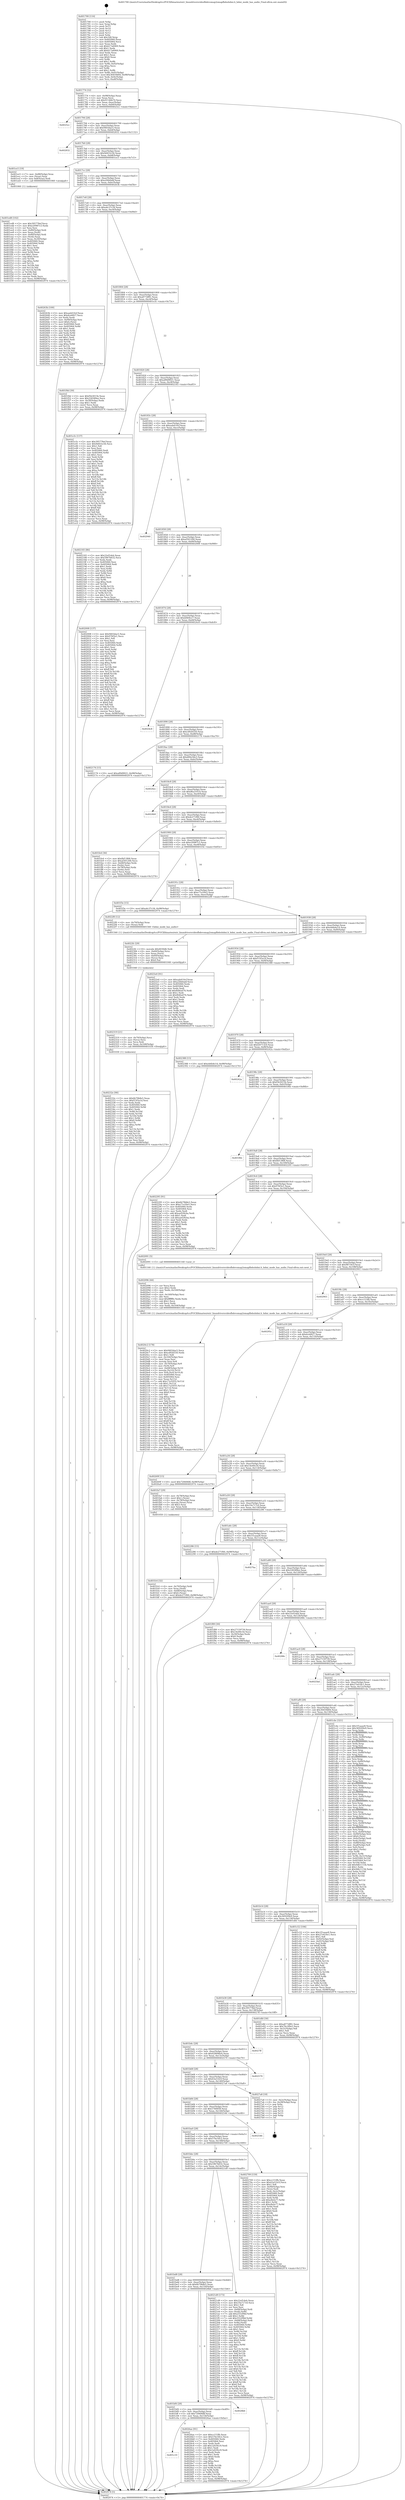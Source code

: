 digraph "0x401700" {
  label = "0x401700 (/mnt/c/Users/mathe/Desktop/tcc/POCII/binaries/extr_linuxdriversvideofbdevomap2omapfbdsshdmi.h_hdmi_mode_has_audio_Final-ollvm.out::main(0))"
  labelloc = "t"
  node[shape=record]

  Entry [label="",width=0.3,height=0.3,shape=circle,fillcolor=black,style=filled]
  "0x401774" [label="{
     0x401774 [32]\l
     | [instrs]\l
     &nbsp;&nbsp;0x401774 \<+6\>: mov -0x98(%rbp),%eax\l
     &nbsp;&nbsp;0x40177a \<+2\>: mov %eax,%ecx\l
     &nbsp;&nbsp;0x40177c \<+6\>: sub $0x91146b70,%ecx\l
     &nbsp;&nbsp;0x401782 \<+6\>: mov %eax,-0xac(%rbp)\l
     &nbsp;&nbsp;0x401788 \<+6\>: mov %ecx,-0xb0(%rbp)\l
     &nbsp;&nbsp;0x40178e \<+6\>: je 00000000004025cc \<main+0xecc\>\l
  }"]
  "0x4025cc" [label="{
     0x4025cc\l
  }", style=dashed]
  "0x401794" [label="{
     0x401794 [28]\l
     | [instrs]\l
     &nbsp;&nbsp;0x401794 \<+5\>: jmp 0000000000401799 \<main+0x99\>\l
     &nbsp;&nbsp;0x401799 \<+6\>: mov -0xac(%rbp),%eax\l
     &nbsp;&nbsp;0x40179f \<+5\>: sub $0x9403dac5,%eax\l
     &nbsp;&nbsp;0x4017a4 \<+6\>: mov %eax,-0xb4(%rbp)\l
     &nbsp;&nbsp;0x4017aa \<+6\>: je 0000000000402832 \<main+0x1132\>\l
  }"]
  Exit [label="",width=0.3,height=0.3,shape=circle,fillcolor=black,style=filled,peripheries=2]
  "0x402832" [label="{
     0x402832\l
  }", style=dashed]
  "0x4017b0" [label="{
     0x4017b0 [28]\l
     | [instrs]\l
     &nbsp;&nbsp;0x4017b0 \<+5\>: jmp 00000000004017b5 \<main+0xb5\>\l
     &nbsp;&nbsp;0x4017b5 \<+6\>: mov -0xac(%rbp),%eax\l
     &nbsp;&nbsp;0x4017bb \<+5\>: sub $0x9d455c56,%eax\l
     &nbsp;&nbsp;0x4017c0 \<+6\>: mov %eax,-0xb8(%rbp)\l
     &nbsp;&nbsp;0x4017c6 \<+6\>: je 0000000000401ec5 \<main+0x7c5\>\l
  }"]
  "0x401c10" [label="{
     0x401c10\l
  }", style=dashed]
  "0x401ec5" [label="{
     0x401ec5 [19]\l
     | [instrs]\l
     &nbsp;&nbsp;0x401ec5 \<+7\>: mov -0x88(%rbp),%rax\l
     &nbsp;&nbsp;0x401ecc \<+3\>: mov (%rax),%rax\l
     &nbsp;&nbsp;0x401ecf \<+4\>: mov 0x8(%rax),%rdi\l
     &nbsp;&nbsp;0x401ed3 \<+5\>: call 0000000000401060 \<atoi@plt\>\l
     | [calls]\l
     &nbsp;&nbsp;0x401060 \{1\} (unknown)\l
  }"]
  "0x4017cc" [label="{
     0x4017cc [28]\l
     | [instrs]\l
     &nbsp;&nbsp;0x4017cc \<+5\>: jmp 00000000004017d1 \<main+0xd1\>\l
     &nbsp;&nbsp;0x4017d1 \<+6\>: mov -0xac(%rbp),%eax\l
     &nbsp;&nbsp;0x4017d7 \<+5\>: sub $0xa56b0abf,%eax\l
     &nbsp;&nbsp;0x4017dc \<+6\>: mov %eax,-0xbc(%rbp)\l
     &nbsp;&nbsp;0x4017e2 \<+6\>: je 000000000040263b \<main+0xf3b\>\l
  }"]
  "0x4026ae" [label="{
     0x4026ae [91]\l
     | [instrs]\l
     &nbsp;&nbsp;0x4026ae \<+5\>: mov $0xcc153fb,%eax\l
     &nbsp;&nbsp;0x4026b3 \<+5\>: mov $0x57bc50c2,%ecx\l
     &nbsp;&nbsp;0x4026b8 \<+7\>: mov 0x405060,%edx\l
     &nbsp;&nbsp;0x4026bf \<+7\>: mov 0x405064,%esi\l
     &nbsp;&nbsp;0x4026c6 \<+2\>: mov %edx,%edi\l
     &nbsp;&nbsp;0x4026c8 \<+6\>: add $0x1a029cc9,%edi\l
     &nbsp;&nbsp;0x4026ce \<+3\>: sub $0x1,%edi\l
     &nbsp;&nbsp;0x4026d1 \<+6\>: sub $0x1a029cc9,%edi\l
     &nbsp;&nbsp;0x4026d7 \<+3\>: imul %edi,%edx\l
     &nbsp;&nbsp;0x4026da \<+3\>: and $0x1,%edx\l
     &nbsp;&nbsp;0x4026dd \<+3\>: cmp $0x0,%edx\l
     &nbsp;&nbsp;0x4026e0 \<+4\>: sete %r8b\l
     &nbsp;&nbsp;0x4026e4 \<+3\>: cmp $0xa,%esi\l
     &nbsp;&nbsp;0x4026e7 \<+4\>: setl %r9b\l
     &nbsp;&nbsp;0x4026eb \<+3\>: mov %r8b,%r10b\l
     &nbsp;&nbsp;0x4026ee \<+3\>: and %r9b,%r10b\l
     &nbsp;&nbsp;0x4026f1 \<+3\>: xor %r9b,%r8b\l
     &nbsp;&nbsp;0x4026f4 \<+3\>: or %r8b,%r10b\l
     &nbsp;&nbsp;0x4026f7 \<+4\>: test $0x1,%r10b\l
     &nbsp;&nbsp;0x4026fb \<+3\>: cmovne %ecx,%eax\l
     &nbsp;&nbsp;0x4026fe \<+6\>: mov %eax,-0x98(%rbp)\l
     &nbsp;&nbsp;0x402704 \<+5\>: jmp 0000000000402974 \<main+0x1274\>\l
  }"]
  "0x40263b" [label="{
     0x40263b [100]\l
     | [instrs]\l
     &nbsp;&nbsp;0x40263b \<+5\>: mov $0xaab410cf,%eax\l
     &nbsp;&nbsp;0x402640 \<+5\>: mov $0xdce6827,%ecx\l
     &nbsp;&nbsp;0x402645 \<+2\>: xor %edx,%edx\l
     &nbsp;&nbsp;0x402647 \<+7\>: mov -0x90(%rbp),%rsi\l
     &nbsp;&nbsp;0x40264e \<+6\>: movl $0x0,(%rsi)\l
     &nbsp;&nbsp;0x402654 \<+7\>: mov 0x405060,%edi\l
     &nbsp;&nbsp;0x40265b \<+8\>: mov 0x405064,%r8d\l
     &nbsp;&nbsp;0x402663 \<+3\>: sub $0x1,%edx\l
     &nbsp;&nbsp;0x402666 \<+3\>: mov %edi,%r9d\l
     &nbsp;&nbsp;0x402669 \<+3\>: add %edx,%r9d\l
     &nbsp;&nbsp;0x40266c \<+4\>: imul %r9d,%edi\l
     &nbsp;&nbsp;0x402670 \<+3\>: and $0x1,%edi\l
     &nbsp;&nbsp;0x402673 \<+3\>: cmp $0x0,%edi\l
     &nbsp;&nbsp;0x402676 \<+4\>: sete %r10b\l
     &nbsp;&nbsp;0x40267a \<+4\>: cmp $0xa,%r8d\l
     &nbsp;&nbsp;0x40267e \<+4\>: setl %r11b\l
     &nbsp;&nbsp;0x402682 \<+3\>: mov %r10b,%bl\l
     &nbsp;&nbsp;0x402685 \<+3\>: and %r11b,%bl\l
     &nbsp;&nbsp;0x402688 \<+3\>: xor %r11b,%r10b\l
     &nbsp;&nbsp;0x40268b \<+3\>: or %r10b,%bl\l
     &nbsp;&nbsp;0x40268e \<+3\>: test $0x1,%bl\l
     &nbsp;&nbsp;0x402691 \<+3\>: cmovne %ecx,%eax\l
     &nbsp;&nbsp;0x402694 \<+6\>: mov %eax,-0x98(%rbp)\l
     &nbsp;&nbsp;0x40269a \<+5\>: jmp 0000000000402974 \<main+0x1274\>\l
  }"]
  "0x4017e8" [label="{
     0x4017e8 [28]\l
     | [instrs]\l
     &nbsp;&nbsp;0x4017e8 \<+5\>: jmp 00000000004017ed \<main+0xed\>\l
     &nbsp;&nbsp;0x4017ed \<+6\>: mov -0xac(%rbp),%eax\l
     &nbsp;&nbsp;0x4017f3 \<+5\>: sub $0xa6c37c34,%eax\l
     &nbsp;&nbsp;0x4017f8 \<+6\>: mov %eax,-0xc0(%rbp)\l
     &nbsp;&nbsp;0x4017fe \<+6\>: je 0000000000401f4d \<main+0x84d\>\l
  }"]
  "0x401bf4" [label="{
     0x401bf4 [28]\l
     | [instrs]\l
     &nbsp;&nbsp;0x401bf4 \<+5\>: jmp 0000000000401bf9 \<main+0x4f9\>\l
     &nbsp;&nbsp;0x401bf9 \<+6\>: mov -0xac(%rbp),%eax\l
     &nbsp;&nbsp;0x401bff \<+5\>: sub $0x7206068f,%eax\l
     &nbsp;&nbsp;0x401c04 \<+6\>: mov %eax,-0x154(%rbp)\l
     &nbsp;&nbsp;0x401c0a \<+6\>: je 00000000004026ae \<main+0xfae\>\l
  }"]
  "0x401f4d" [label="{
     0x401f4d [30]\l
     | [instrs]\l
     &nbsp;&nbsp;0x401f4d \<+5\>: mov $0xf5b3015b,%eax\l
     &nbsp;&nbsp;0x401f52 \<+5\>: mov $0x226589ee,%ecx\l
     &nbsp;&nbsp;0x401f57 \<+3\>: mov -0x30(%rbp),%edx\l
     &nbsp;&nbsp;0x401f5a \<+3\>: cmp $0x1,%edx\l
     &nbsp;&nbsp;0x401f5d \<+3\>: cmovl %ecx,%eax\l
     &nbsp;&nbsp;0x401f60 \<+6\>: mov %eax,-0x98(%rbp)\l
     &nbsp;&nbsp;0x401f66 \<+5\>: jmp 0000000000402974 \<main+0x1274\>\l
  }"]
  "0x401804" [label="{
     0x401804 [28]\l
     | [instrs]\l
     &nbsp;&nbsp;0x401804 \<+5\>: jmp 0000000000401809 \<main+0x109\>\l
     &nbsp;&nbsp;0x401809 \<+6\>: mov -0xac(%rbp),%eax\l
     &nbsp;&nbsp;0x40180f \<+5\>: sub $0xa877df81,%eax\l
     &nbsp;&nbsp;0x401814 \<+6\>: mov %eax,-0xc4(%rbp)\l
     &nbsp;&nbsp;0x40181a \<+6\>: je 0000000000401e3c \<main+0x73c\>\l
  }"]
  "0x4028b6" [label="{
     0x4028b6\l
  }", style=dashed]
  "0x401e3c" [label="{
     0x401e3c [137]\l
     | [instrs]\l
     &nbsp;&nbsp;0x401e3c \<+5\>: mov $0x395778ef,%eax\l
     &nbsp;&nbsp;0x401e41 \<+5\>: mov $0x9d455c56,%ecx\l
     &nbsp;&nbsp;0x401e46 \<+2\>: mov $0x1,%dl\l
     &nbsp;&nbsp;0x401e48 \<+2\>: xor %esi,%esi\l
     &nbsp;&nbsp;0x401e4a \<+7\>: mov 0x405060,%edi\l
     &nbsp;&nbsp;0x401e51 \<+8\>: mov 0x405064,%r8d\l
     &nbsp;&nbsp;0x401e59 \<+3\>: sub $0x1,%esi\l
     &nbsp;&nbsp;0x401e5c \<+3\>: mov %edi,%r9d\l
     &nbsp;&nbsp;0x401e5f \<+3\>: add %esi,%r9d\l
     &nbsp;&nbsp;0x401e62 \<+4\>: imul %r9d,%edi\l
     &nbsp;&nbsp;0x401e66 \<+3\>: and $0x1,%edi\l
     &nbsp;&nbsp;0x401e69 \<+3\>: cmp $0x0,%edi\l
     &nbsp;&nbsp;0x401e6c \<+4\>: sete %r10b\l
     &nbsp;&nbsp;0x401e70 \<+4\>: cmp $0xa,%r8d\l
     &nbsp;&nbsp;0x401e74 \<+4\>: setl %r11b\l
     &nbsp;&nbsp;0x401e78 \<+3\>: mov %r10b,%bl\l
     &nbsp;&nbsp;0x401e7b \<+3\>: xor $0xff,%bl\l
     &nbsp;&nbsp;0x401e7e \<+3\>: mov %r11b,%r14b\l
     &nbsp;&nbsp;0x401e81 \<+4\>: xor $0xff,%r14b\l
     &nbsp;&nbsp;0x401e85 \<+3\>: xor $0x0,%dl\l
     &nbsp;&nbsp;0x401e88 \<+3\>: mov %bl,%r15b\l
     &nbsp;&nbsp;0x401e8b \<+4\>: and $0x0,%r15b\l
     &nbsp;&nbsp;0x401e8f \<+3\>: and %dl,%r10b\l
     &nbsp;&nbsp;0x401e92 \<+3\>: mov %r14b,%r12b\l
     &nbsp;&nbsp;0x401e95 \<+4\>: and $0x0,%r12b\l
     &nbsp;&nbsp;0x401e99 \<+3\>: and %dl,%r11b\l
     &nbsp;&nbsp;0x401e9c \<+3\>: or %r10b,%r15b\l
     &nbsp;&nbsp;0x401e9f \<+3\>: or %r11b,%r12b\l
     &nbsp;&nbsp;0x401ea2 \<+3\>: xor %r12b,%r15b\l
     &nbsp;&nbsp;0x401ea5 \<+3\>: or %r14b,%bl\l
     &nbsp;&nbsp;0x401ea8 \<+3\>: xor $0xff,%bl\l
     &nbsp;&nbsp;0x401eab \<+3\>: or $0x0,%dl\l
     &nbsp;&nbsp;0x401eae \<+2\>: and %dl,%bl\l
     &nbsp;&nbsp;0x401eb0 \<+3\>: or %bl,%r15b\l
     &nbsp;&nbsp;0x401eb3 \<+4\>: test $0x1,%r15b\l
     &nbsp;&nbsp;0x401eb7 \<+3\>: cmovne %ecx,%eax\l
     &nbsp;&nbsp;0x401eba \<+6\>: mov %eax,-0x98(%rbp)\l
     &nbsp;&nbsp;0x401ec0 \<+5\>: jmp 0000000000402974 \<main+0x1274\>\l
  }"]
  "0x401820" [label="{
     0x401820 [28]\l
     | [instrs]\l
     &nbsp;&nbsp;0x401820 \<+5\>: jmp 0000000000401825 \<main+0x125\>\l
     &nbsp;&nbsp;0x401825 \<+6\>: mov -0xac(%rbp),%eax\l
     &nbsp;&nbsp;0x40182b \<+5\>: sub $0xa89d9021,%eax\l
     &nbsp;&nbsp;0x401830 \<+6\>: mov %eax,-0xc8(%rbp)\l
     &nbsp;&nbsp;0x401836 \<+6\>: je 0000000000402183 \<main+0xa83\>\l
  }"]
  "0x40232e" [label="{
     0x40232e [90]\l
     | [instrs]\l
     &nbsp;&nbsp;0x40232e \<+5\>: mov $0x6b79b8e5,%eax\l
     &nbsp;&nbsp;0x402333 \<+5\>: mov $0xf15f3a1d,%esi\l
     &nbsp;&nbsp;0x402338 \<+2\>: xor %edx,%edx\l
     &nbsp;&nbsp;0x40233a \<+8\>: mov 0x405060,%r8d\l
     &nbsp;&nbsp;0x402342 \<+8\>: mov 0x405064,%r9d\l
     &nbsp;&nbsp;0x40234a \<+3\>: sub $0x1,%edx\l
     &nbsp;&nbsp;0x40234d \<+3\>: mov %r8d,%r10d\l
     &nbsp;&nbsp;0x402350 \<+3\>: add %edx,%r10d\l
     &nbsp;&nbsp;0x402353 \<+4\>: imul %r10d,%r8d\l
     &nbsp;&nbsp;0x402357 \<+4\>: and $0x1,%r8d\l
     &nbsp;&nbsp;0x40235b \<+4\>: cmp $0x0,%r8d\l
     &nbsp;&nbsp;0x40235f \<+4\>: sete %r11b\l
     &nbsp;&nbsp;0x402363 \<+4\>: cmp $0xa,%r9d\l
     &nbsp;&nbsp;0x402367 \<+3\>: setl %bl\l
     &nbsp;&nbsp;0x40236a \<+3\>: mov %r11b,%r14b\l
     &nbsp;&nbsp;0x40236d \<+3\>: and %bl,%r14b\l
     &nbsp;&nbsp;0x402370 \<+3\>: xor %bl,%r11b\l
     &nbsp;&nbsp;0x402373 \<+3\>: or %r11b,%r14b\l
     &nbsp;&nbsp;0x402376 \<+4\>: test $0x1,%r14b\l
     &nbsp;&nbsp;0x40237a \<+3\>: cmovne %esi,%eax\l
     &nbsp;&nbsp;0x40237d \<+6\>: mov %eax,-0x98(%rbp)\l
     &nbsp;&nbsp;0x402383 \<+5\>: jmp 0000000000402974 \<main+0x1274\>\l
  }"]
  "0x402183" [label="{
     0x402183 [86]\l
     | [instrs]\l
     &nbsp;&nbsp;0x402183 \<+5\>: mov $0x22ef1deb,%eax\l
     &nbsp;&nbsp;0x402188 \<+5\>: mov $0x5967b632,%ecx\l
     &nbsp;&nbsp;0x40218d \<+2\>: xor %edx,%edx\l
     &nbsp;&nbsp;0x40218f \<+7\>: mov 0x405060,%esi\l
     &nbsp;&nbsp;0x402196 \<+7\>: mov 0x405064,%edi\l
     &nbsp;&nbsp;0x40219d \<+3\>: sub $0x1,%edx\l
     &nbsp;&nbsp;0x4021a0 \<+3\>: mov %esi,%r8d\l
     &nbsp;&nbsp;0x4021a3 \<+3\>: add %edx,%r8d\l
     &nbsp;&nbsp;0x4021a6 \<+4\>: imul %r8d,%esi\l
     &nbsp;&nbsp;0x4021aa \<+3\>: and $0x1,%esi\l
     &nbsp;&nbsp;0x4021ad \<+3\>: cmp $0x0,%esi\l
     &nbsp;&nbsp;0x4021b0 \<+4\>: sete %r9b\l
     &nbsp;&nbsp;0x4021b4 \<+3\>: cmp $0xa,%edi\l
     &nbsp;&nbsp;0x4021b7 \<+4\>: setl %r10b\l
     &nbsp;&nbsp;0x4021bb \<+3\>: mov %r9b,%r11b\l
     &nbsp;&nbsp;0x4021be \<+3\>: and %r10b,%r11b\l
     &nbsp;&nbsp;0x4021c1 \<+3\>: xor %r10b,%r9b\l
     &nbsp;&nbsp;0x4021c4 \<+3\>: or %r9b,%r11b\l
     &nbsp;&nbsp;0x4021c7 \<+4\>: test $0x1,%r11b\l
     &nbsp;&nbsp;0x4021cb \<+3\>: cmovne %ecx,%eax\l
     &nbsp;&nbsp;0x4021ce \<+6\>: mov %eax,-0x98(%rbp)\l
     &nbsp;&nbsp;0x4021d4 \<+5\>: jmp 0000000000402974 \<main+0x1274\>\l
  }"]
  "0x40183c" [label="{
     0x40183c [28]\l
     | [instrs]\l
     &nbsp;&nbsp;0x40183c \<+5\>: jmp 0000000000401841 \<main+0x141\>\l
     &nbsp;&nbsp;0x401841 \<+6\>: mov -0xac(%rbp),%eax\l
     &nbsp;&nbsp;0x401847 \<+5\>: sub $0xaab410cf,%eax\l
     &nbsp;&nbsp;0x40184c \<+6\>: mov %eax,-0xcc(%rbp)\l
     &nbsp;&nbsp;0x401852 \<+6\>: je 0000000000402940 \<main+0x1240\>\l
  }"]
  "0x402319" [label="{
     0x402319 [21]\l
     | [instrs]\l
     &nbsp;&nbsp;0x402319 \<+4\>: mov -0x70(%rbp),%rcx\l
     &nbsp;&nbsp;0x40231d \<+3\>: mov (%rcx),%rcx\l
     &nbsp;&nbsp;0x402320 \<+3\>: mov %rcx,%rdi\l
     &nbsp;&nbsp;0x402323 \<+6\>: mov %eax,-0x168(%rbp)\l
     &nbsp;&nbsp;0x402329 \<+5\>: call 0000000000401030 \<free@plt\>\l
     | [calls]\l
     &nbsp;&nbsp;0x401030 \{1\} (unknown)\l
  }"]
  "0x402940" [label="{
     0x402940\l
  }", style=dashed]
  "0x401858" [label="{
     0x401858 [28]\l
     | [instrs]\l
     &nbsp;&nbsp;0x401858 \<+5\>: jmp 000000000040185d \<main+0x15d\>\l
     &nbsp;&nbsp;0x40185d \<+6\>: mov -0xac(%rbp),%eax\l
     &nbsp;&nbsp;0x401863 \<+5\>: sub $0xaf301200,%eax\l
     &nbsp;&nbsp;0x401868 \<+6\>: mov %eax,-0xd0(%rbp)\l
     &nbsp;&nbsp;0x40186e \<+6\>: je 0000000000402008 \<main+0x908\>\l
  }"]
  "0x4022fc" [label="{
     0x4022fc [29]\l
     | [instrs]\l
     &nbsp;&nbsp;0x4022fc \<+10\>: movabs $0x4030d6,%rdi\l
     &nbsp;&nbsp;0x402306 \<+4\>: mov -0x60(%rbp),%rcx\l
     &nbsp;&nbsp;0x40230a \<+2\>: mov %eax,(%rcx)\l
     &nbsp;&nbsp;0x40230c \<+4\>: mov -0x60(%rbp),%rcx\l
     &nbsp;&nbsp;0x402310 \<+2\>: mov (%rcx),%esi\l
     &nbsp;&nbsp;0x402312 \<+2\>: mov $0x0,%al\l
     &nbsp;&nbsp;0x402314 \<+5\>: call 0000000000401040 \<printf@plt\>\l
     | [calls]\l
     &nbsp;&nbsp;0x401040 \{1\} (unknown)\l
  }"]
  "0x402008" [label="{
     0x402008 [137]\l
     | [instrs]\l
     &nbsp;&nbsp;0x402008 \<+5\>: mov $0x9403dac5,%eax\l
     &nbsp;&nbsp;0x40200d \<+5\>: mov $0x976f3e1,%ecx\l
     &nbsp;&nbsp;0x402012 \<+2\>: mov $0x1,%dl\l
     &nbsp;&nbsp;0x402014 \<+2\>: xor %esi,%esi\l
     &nbsp;&nbsp;0x402016 \<+7\>: mov 0x405060,%edi\l
     &nbsp;&nbsp;0x40201d \<+8\>: mov 0x405064,%r8d\l
     &nbsp;&nbsp;0x402025 \<+3\>: sub $0x1,%esi\l
     &nbsp;&nbsp;0x402028 \<+3\>: mov %edi,%r9d\l
     &nbsp;&nbsp;0x40202b \<+3\>: add %esi,%r9d\l
     &nbsp;&nbsp;0x40202e \<+4\>: imul %r9d,%edi\l
     &nbsp;&nbsp;0x402032 \<+3\>: and $0x1,%edi\l
     &nbsp;&nbsp;0x402035 \<+3\>: cmp $0x0,%edi\l
     &nbsp;&nbsp;0x402038 \<+4\>: sete %r10b\l
     &nbsp;&nbsp;0x40203c \<+4\>: cmp $0xa,%r8d\l
     &nbsp;&nbsp;0x402040 \<+4\>: setl %r11b\l
     &nbsp;&nbsp;0x402044 \<+3\>: mov %r10b,%bl\l
     &nbsp;&nbsp;0x402047 \<+3\>: xor $0xff,%bl\l
     &nbsp;&nbsp;0x40204a \<+3\>: mov %r11b,%r14b\l
     &nbsp;&nbsp;0x40204d \<+4\>: xor $0xff,%r14b\l
     &nbsp;&nbsp;0x402051 \<+3\>: xor $0x0,%dl\l
     &nbsp;&nbsp;0x402054 \<+3\>: mov %bl,%r15b\l
     &nbsp;&nbsp;0x402057 \<+4\>: and $0x0,%r15b\l
     &nbsp;&nbsp;0x40205b \<+3\>: and %dl,%r10b\l
     &nbsp;&nbsp;0x40205e \<+3\>: mov %r14b,%r12b\l
     &nbsp;&nbsp;0x402061 \<+4\>: and $0x0,%r12b\l
     &nbsp;&nbsp;0x402065 \<+3\>: and %dl,%r11b\l
     &nbsp;&nbsp;0x402068 \<+3\>: or %r10b,%r15b\l
     &nbsp;&nbsp;0x40206b \<+3\>: or %r11b,%r12b\l
     &nbsp;&nbsp;0x40206e \<+3\>: xor %r12b,%r15b\l
     &nbsp;&nbsp;0x402071 \<+3\>: or %r14b,%bl\l
     &nbsp;&nbsp;0x402074 \<+3\>: xor $0xff,%bl\l
     &nbsp;&nbsp;0x402077 \<+3\>: or $0x0,%dl\l
     &nbsp;&nbsp;0x40207a \<+2\>: and %dl,%bl\l
     &nbsp;&nbsp;0x40207c \<+3\>: or %bl,%r15b\l
     &nbsp;&nbsp;0x40207f \<+4\>: test $0x1,%r15b\l
     &nbsp;&nbsp;0x402083 \<+3\>: cmovne %ecx,%eax\l
     &nbsp;&nbsp;0x402086 \<+6\>: mov %eax,-0x98(%rbp)\l
     &nbsp;&nbsp;0x40208c \<+5\>: jmp 0000000000402974 \<main+0x1274\>\l
  }"]
  "0x401874" [label="{
     0x401874 [28]\l
     | [instrs]\l
     &nbsp;&nbsp;0x401874 \<+5\>: jmp 0000000000401879 \<main+0x179\>\l
     &nbsp;&nbsp;0x401879 \<+6\>: mov -0xac(%rbp),%eax\l
     &nbsp;&nbsp;0x40187f \<+5\>: sub $0xb84f4cc7,%eax\l
     &nbsp;&nbsp;0x401884 \<+6\>: mov %eax,-0xd4(%rbp)\l
     &nbsp;&nbsp;0x40188a \<+6\>: je 00000000004024c8 \<main+0xdc8\>\l
  }"]
  "0x401bd8" [label="{
     0x401bd8 [28]\l
     | [instrs]\l
     &nbsp;&nbsp;0x401bd8 \<+5\>: jmp 0000000000401bdd \<main+0x4dd\>\l
     &nbsp;&nbsp;0x401bdd \<+6\>: mov -0xac(%rbp),%eax\l
     &nbsp;&nbsp;0x401be3 \<+5\>: sub $0x6b79b8e5,%eax\l
     &nbsp;&nbsp;0x401be8 \<+6\>: mov %eax,-0x150(%rbp)\l
     &nbsp;&nbsp;0x401bee \<+6\>: je 00000000004028b6 \<main+0x11b6\>\l
  }"]
  "0x4024c8" [label="{
     0x4024c8\l
  }", style=dashed]
  "0x401890" [label="{
     0x401890 [28]\l
     | [instrs]\l
     &nbsp;&nbsp;0x401890 \<+5\>: jmp 0000000000401895 \<main+0x195\>\l
     &nbsp;&nbsp;0x401895 \<+6\>: mov -0xac(%rbp),%eax\l
     &nbsp;&nbsp;0x40189b \<+5\>: sub $0xcd926550,%eax\l
     &nbsp;&nbsp;0x4018a0 \<+6\>: mov %eax,-0xd8(%rbp)\l
     &nbsp;&nbsp;0x4018a6 \<+6\>: je 0000000000402174 \<main+0xa74\>\l
  }"]
  "0x4021d9" [label="{
     0x4021d9 [173]\l
     | [instrs]\l
     &nbsp;&nbsp;0x4021d9 \<+5\>: mov $0x22ef1deb,%eax\l
     &nbsp;&nbsp;0x4021de \<+5\>: mov $0x19a717c0,%ecx\l
     &nbsp;&nbsp;0x4021e3 \<+2\>: mov $0x1,%dl\l
     &nbsp;&nbsp;0x4021e5 \<+2\>: xor %esi,%esi\l
     &nbsp;&nbsp;0x4021e7 \<+4\>: mov -0x68(%rbp),%rdi\l
     &nbsp;&nbsp;0x4021eb \<+3\>: mov (%rdi),%r8d\l
     &nbsp;&nbsp;0x4021ee \<+7\>: add $0x2552f9bf,%r8d\l
     &nbsp;&nbsp;0x4021f5 \<+4\>: add $0x1,%r8d\l
     &nbsp;&nbsp;0x4021f9 \<+7\>: sub $0x2552f9bf,%r8d\l
     &nbsp;&nbsp;0x402200 \<+4\>: mov -0x68(%rbp),%rdi\l
     &nbsp;&nbsp;0x402204 \<+3\>: mov %r8d,(%rdi)\l
     &nbsp;&nbsp;0x402207 \<+8\>: mov 0x405060,%r8d\l
     &nbsp;&nbsp;0x40220f \<+8\>: mov 0x405064,%r9d\l
     &nbsp;&nbsp;0x402217 \<+3\>: sub $0x1,%esi\l
     &nbsp;&nbsp;0x40221a \<+3\>: mov %r8d,%r10d\l
     &nbsp;&nbsp;0x40221d \<+3\>: add %esi,%r10d\l
     &nbsp;&nbsp;0x402220 \<+4\>: imul %r10d,%r8d\l
     &nbsp;&nbsp;0x402224 \<+4\>: and $0x1,%r8d\l
     &nbsp;&nbsp;0x402228 \<+4\>: cmp $0x0,%r8d\l
     &nbsp;&nbsp;0x40222c \<+4\>: sete %r11b\l
     &nbsp;&nbsp;0x402230 \<+4\>: cmp $0xa,%r9d\l
     &nbsp;&nbsp;0x402234 \<+3\>: setl %bl\l
     &nbsp;&nbsp;0x402237 \<+3\>: mov %r11b,%r14b\l
     &nbsp;&nbsp;0x40223a \<+4\>: xor $0xff,%r14b\l
     &nbsp;&nbsp;0x40223e \<+3\>: mov %bl,%r15b\l
     &nbsp;&nbsp;0x402241 \<+4\>: xor $0xff,%r15b\l
     &nbsp;&nbsp;0x402245 \<+3\>: xor $0x0,%dl\l
     &nbsp;&nbsp;0x402248 \<+3\>: mov %r14b,%r12b\l
     &nbsp;&nbsp;0x40224b \<+4\>: and $0x0,%r12b\l
     &nbsp;&nbsp;0x40224f \<+3\>: and %dl,%r11b\l
     &nbsp;&nbsp;0x402252 \<+3\>: mov %r15b,%r13b\l
     &nbsp;&nbsp;0x402255 \<+4\>: and $0x0,%r13b\l
     &nbsp;&nbsp;0x402259 \<+2\>: and %dl,%bl\l
     &nbsp;&nbsp;0x40225b \<+3\>: or %r11b,%r12b\l
     &nbsp;&nbsp;0x40225e \<+3\>: or %bl,%r13b\l
     &nbsp;&nbsp;0x402261 \<+3\>: xor %r13b,%r12b\l
     &nbsp;&nbsp;0x402264 \<+3\>: or %r15b,%r14b\l
     &nbsp;&nbsp;0x402267 \<+4\>: xor $0xff,%r14b\l
     &nbsp;&nbsp;0x40226b \<+3\>: or $0x0,%dl\l
     &nbsp;&nbsp;0x40226e \<+3\>: and %dl,%r14b\l
     &nbsp;&nbsp;0x402271 \<+3\>: or %r14b,%r12b\l
     &nbsp;&nbsp;0x402274 \<+4\>: test $0x1,%r12b\l
     &nbsp;&nbsp;0x402278 \<+3\>: cmovne %ecx,%eax\l
     &nbsp;&nbsp;0x40227b \<+6\>: mov %eax,-0x98(%rbp)\l
     &nbsp;&nbsp;0x402281 \<+5\>: jmp 0000000000402974 \<main+0x1274\>\l
  }"]
  "0x402174" [label="{
     0x402174 [15]\l
     | [instrs]\l
     &nbsp;&nbsp;0x402174 \<+10\>: movl $0xa89d9021,-0x98(%rbp)\l
     &nbsp;&nbsp;0x40217e \<+5\>: jmp 0000000000402974 \<main+0x1274\>\l
  }"]
  "0x4018ac" [label="{
     0x4018ac [28]\l
     | [instrs]\l
     &nbsp;&nbsp;0x4018ac \<+5\>: jmp 00000000004018b1 \<main+0x1b1\>\l
     &nbsp;&nbsp;0x4018b1 \<+6\>: mov -0xac(%rbp),%eax\l
     &nbsp;&nbsp;0x4018b7 \<+5\>: sub $0xd00e56e3,%eax\l
     &nbsp;&nbsp;0x4018bc \<+6\>: mov %eax,-0xdc(%rbp)\l
     &nbsp;&nbsp;0x4018c2 \<+6\>: je 00000000004024ec \<main+0xdec\>\l
  }"]
  "0x401bbc" [label="{
     0x401bbc [28]\l
     | [instrs]\l
     &nbsp;&nbsp;0x401bbc \<+5\>: jmp 0000000000401bc1 \<main+0x4c1\>\l
     &nbsp;&nbsp;0x401bc1 \<+6\>: mov -0xac(%rbp),%eax\l
     &nbsp;&nbsp;0x401bc7 \<+5\>: sub $0x5967b632,%eax\l
     &nbsp;&nbsp;0x401bcc \<+6\>: mov %eax,-0x14c(%rbp)\l
     &nbsp;&nbsp;0x401bd2 \<+6\>: je 00000000004021d9 \<main+0xad9\>\l
  }"]
  "0x4024ec" [label="{
     0x4024ec\l
  }", style=dashed]
  "0x4018c8" [label="{
     0x4018c8 [28]\l
     | [instrs]\l
     &nbsp;&nbsp;0x4018c8 \<+5\>: jmp 00000000004018cd \<main+0x1cd\>\l
     &nbsp;&nbsp;0x4018cd \<+6\>: mov -0xac(%rbp),%eax\l
     &nbsp;&nbsp;0x4018d3 \<+5\>: sub $0xd6a31614,%eax\l
     &nbsp;&nbsp;0x4018d8 \<+6\>: mov %eax,-0xe0(%rbp)\l
     &nbsp;&nbsp;0x4018de \<+6\>: je 00000000004024b9 \<main+0xdb9\>\l
  }"]
  "0x402709" [label="{
     0x402709 [159]\l
     | [instrs]\l
     &nbsp;&nbsp;0x402709 \<+5\>: mov $0xcc153fb,%eax\l
     &nbsp;&nbsp;0x40270e \<+5\>: mov $0x43a51b1f,%ecx\l
     &nbsp;&nbsp;0x402713 \<+2\>: mov $0x1,%dl\l
     &nbsp;&nbsp;0x402715 \<+7\>: mov -0x90(%rbp),%rsi\l
     &nbsp;&nbsp;0x40271c \<+2\>: mov (%rsi),%edi\l
     &nbsp;&nbsp;0x40271e \<+3\>: mov %edi,-0x2c(%rbp)\l
     &nbsp;&nbsp;0x402721 \<+7\>: mov 0x405060,%edi\l
     &nbsp;&nbsp;0x402728 \<+8\>: mov 0x405064,%r8d\l
     &nbsp;&nbsp;0x402730 \<+3\>: mov %edi,%r9d\l
     &nbsp;&nbsp;0x402733 \<+7\>: add $0xe8efa77,%r9d\l
     &nbsp;&nbsp;0x40273a \<+4\>: sub $0x1,%r9d\l
     &nbsp;&nbsp;0x40273e \<+7\>: sub $0xe8efa77,%r9d\l
     &nbsp;&nbsp;0x402745 \<+4\>: imul %r9d,%edi\l
     &nbsp;&nbsp;0x402749 \<+3\>: and $0x1,%edi\l
     &nbsp;&nbsp;0x40274c \<+3\>: cmp $0x0,%edi\l
     &nbsp;&nbsp;0x40274f \<+4\>: sete %r10b\l
     &nbsp;&nbsp;0x402753 \<+4\>: cmp $0xa,%r8d\l
     &nbsp;&nbsp;0x402757 \<+4\>: setl %r11b\l
     &nbsp;&nbsp;0x40275b \<+3\>: mov %r10b,%bl\l
     &nbsp;&nbsp;0x40275e \<+3\>: xor $0xff,%bl\l
     &nbsp;&nbsp;0x402761 \<+3\>: mov %r11b,%r14b\l
     &nbsp;&nbsp;0x402764 \<+4\>: xor $0xff,%r14b\l
     &nbsp;&nbsp;0x402768 \<+3\>: xor $0x0,%dl\l
     &nbsp;&nbsp;0x40276b \<+3\>: mov %bl,%r15b\l
     &nbsp;&nbsp;0x40276e \<+4\>: and $0x0,%r15b\l
     &nbsp;&nbsp;0x402772 \<+3\>: and %dl,%r10b\l
     &nbsp;&nbsp;0x402775 \<+3\>: mov %r14b,%r12b\l
     &nbsp;&nbsp;0x402778 \<+4\>: and $0x0,%r12b\l
     &nbsp;&nbsp;0x40277c \<+3\>: and %dl,%r11b\l
     &nbsp;&nbsp;0x40277f \<+3\>: or %r10b,%r15b\l
     &nbsp;&nbsp;0x402782 \<+3\>: or %r11b,%r12b\l
     &nbsp;&nbsp;0x402785 \<+3\>: xor %r12b,%r15b\l
     &nbsp;&nbsp;0x402788 \<+3\>: or %r14b,%bl\l
     &nbsp;&nbsp;0x40278b \<+3\>: xor $0xff,%bl\l
     &nbsp;&nbsp;0x40278e \<+3\>: or $0x0,%dl\l
     &nbsp;&nbsp;0x402791 \<+2\>: and %dl,%bl\l
     &nbsp;&nbsp;0x402793 \<+3\>: or %bl,%r15b\l
     &nbsp;&nbsp;0x402796 \<+4\>: test $0x1,%r15b\l
     &nbsp;&nbsp;0x40279a \<+3\>: cmovne %ecx,%eax\l
     &nbsp;&nbsp;0x40279d \<+6\>: mov %eax,-0x98(%rbp)\l
     &nbsp;&nbsp;0x4027a3 \<+5\>: jmp 0000000000402974 \<main+0x1274\>\l
  }"]
  "0x4024b9" [label="{
     0x4024b9\l
  }", style=dashed]
  "0x4018e4" [label="{
     0x4018e4 [28]\l
     | [instrs]\l
     &nbsp;&nbsp;0x4018e4 \<+5\>: jmp 00000000004018e9 \<main+0x1e9\>\l
     &nbsp;&nbsp;0x4018e9 \<+6\>: mov -0xac(%rbp),%eax\l
     &nbsp;&nbsp;0x4018ef \<+5\>: sub $0xde271f60,%eax\l
     &nbsp;&nbsp;0x4018f4 \<+6\>: mov %eax,-0xe4(%rbp)\l
     &nbsp;&nbsp;0x4018fa \<+6\>: je 0000000000401fe4 \<main+0x8e4\>\l
  }"]
  "0x401ba0" [label="{
     0x401ba0 [28]\l
     | [instrs]\l
     &nbsp;&nbsp;0x401ba0 \<+5\>: jmp 0000000000401ba5 \<main+0x4a5\>\l
     &nbsp;&nbsp;0x401ba5 \<+6\>: mov -0xac(%rbp),%eax\l
     &nbsp;&nbsp;0x401bab \<+5\>: sub $0x57bc50c2,%eax\l
     &nbsp;&nbsp;0x401bb0 \<+6\>: mov %eax,-0x148(%rbp)\l
     &nbsp;&nbsp;0x401bb6 \<+6\>: je 0000000000402709 \<main+0x1009\>\l
  }"]
  "0x401fe4" [label="{
     0x401fe4 [36]\l
     | [instrs]\l
     &nbsp;&nbsp;0x401fe4 \<+5\>: mov $0xfbf13f68,%eax\l
     &nbsp;&nbsp;0x401fe9 \<+5\>: mov $0xaf301200,%ecx\l
     &nbsp;&nbsp;0x401fee \<+4\>: mov -0x68(%rbp),%rdx\l
     &nbsp;&nbsp;0x401ff2 \<+2\>: mov (%rdx),%esi\l
     &nbsp;&nbsp;0x401ff4 \<+4\>: mov -0x78(%rbp),%rdx\l
     &nbsp;&nbsp;0x401ff8 \<+2\>: cmp (%rdx),%esi\l
     &nbsp;&nbsp;0x401ffa \<+3\>: cmovl %ecx,%eax\l
     &nbsp;&nbsp;0x401ffd \<+6\>: mov %eax,-0x98(%rbp)\l
     &nbsp;&nbsp;0x402003 \<+5\>: jmp 0000000000402974 \<main+0x1274\>\l
  }"]
  "0x401900" [label="{
     0x401900 [28]\l
     | [instrs]\l
     &nbsp;&nbsp;0x401900 \<+5\>: jmp 0000000000401905 \<main+0x205\>\l
     &nbsp;&nbsp;0x401905 \<+6\>: mov -0xac(%rbp),%eax\l
     &nbsp;&nbsp;0x40190b \<+5\>: sub $0xe20987c3,%eax\l
     &nbsp;&nbsp;0x401910 \<+6\>: mov %eax,-0xe8(%rbp)\l
     &nbsp;&nbsp;0x401916 \<+6\>: je 0000000000401f3e \<main+0x83e\>\l
  }"]
  "0x402546" [label="{
     0x402546\l
  }", style=dashed]
  "0x401f3e" [label="{
     0x401f3e [15]\l
     | [instrs]\l
     &nbsp;&nbsp;0x401f3e \<+10\>: movl $0xa6c37c34,-0x98(%rbp)\l
     &nbsp;&nbsp;0x401f48 \<+5\>: jmp 0000000000402974 \<main+0x1274\>\l
  }"]
  "0x40191c" [label="{
     0x40191c [28]\l
     | [instrs]\l
     &nbsp;&nbsp;0x40191c \<+5\>: jmp 0000000000401921 \<main+0x221\>\l
     &nbsp;&nbsp;0x401921 \<+6\>: mov -0xac(%rbp),%eax\l
     &nbsp;&nbsp;0x401927 \<+5\>: sub $0xe71e50e5,%eax\l
     &nbsp;&nbsp;0x40192c \<+6\>: mov %eax,-0xec(%rbp)\l
     &nbsp;&nbsp;0x401932 \<+6\>: je 00000000004022f0 \<main+0xbf0\>\l
  }"]
  "0x401b84" [label="{
     0x401b84 [28]\l
     | [instrs]\l
     &nbsp;&nbsp;0x401b84 \<+5\>: jmp 0000000000401b89 \<main+0x489\>\l
     &nbsp;&nbsp;0x401b89 \<+6\>: mov -0xac(%rbp),%eax\l
     &nbsp;&nbsp;0x401b8f \<+5\>: sub $0x574f4f58,%eax\l
     &nbsp;&nbsp;0x401b94 \<+6\>: mov %eax,-0x144(%rbp)\l
     &nbsp;&nbsp;0x401b9a \<+6\>: je 0000000000402546 \<main+0xe46\>\l
  }"]
  "0x4022f0" [label="{
     0x4022f0 [12]\l
     | [instrs]\l
     &nbsp;&nbsp;0x4022f0 \<+4\>: mov -0x70(%rbp),%rax\l
     &nbsp;&nbsp;0x4022f4 \<+3\>: mov (%rax),%rdi\l
     &nbsp;&nbsp;0x4022f7 \<+5\>: call 0000000000401560 \<hdmi_mode_has_audio\>\l
     | [calls]\l
     &nbsp;&nbsp;0x401560 \{1\} (/mnt/c/Users/mathe/Desktop/tcc/POCII/binaries/extr_linuxdriversvideofbdevomap2omapfbdsshdmi.h_hdmi_mode_has_audio_Final-ollvm.out::hdmi_mode_has_audio)\l
  }"]
  "0x401938" [label="{
     0x401938 [28]\l
     | [instrs]\l
     &nbsp;&nbsp;0x401938 \<+5\>: jmp 000000000040193d \<main+0x23d\>\l
     &nbsp;&nbsp;0x40193d \<+6\>: mov -0xac(%rbp),%eax\l
     &nbsp;&nbsp;0x401943 \<+5\>: sub $0xeb6b4e14,%eax\l
     &nbsp;&nbsp;0x401948 \<+6\>: mov %eax,-0xf0(%rbp)\l
     &nbsp;&nbsp;0x40194e \<+6\>: je 00000000004025e0 \<main+0xee0\>\l
  }"]
  "0x4027a8" [label="{
     0x4027a8 [18]\l
     | [instrs]\l
     &nbsp;&nbsp;0x4027a8 \<+3\>: mov -0x2c(%rbp),%eax\l
     &nbsp;&nbsp;0x4027ab \<+4\>: lea -0x28(%rbp),%rsp\l
     &nbsp;&nbsp;0x4027af \<+1\>: pop %rbx\l
     &nbsp;&nbsp;0x4027b0 \<+2\>: pop %r12\l
     &nbsp;&nbsp;0x4027b2 \<+2\>: pop %r13\l
     &nbsp;&nbsp;0x4027b4 \<+2\>: pop %r14\l
     &nbsp;&nbsp;0x4027b6 \<+2\>: pop %r15\l
     &nbsp;&nbsp;0x4027b8 \<+1\>: pop %rbp\l
     &nbsp;&nbsp;0x4027b9 \<+1\>: ret\l
  }"]
  "0x4025e0" [label="{
     0x4025e0 [91]\l
     | [instrs]\l
     &nbsp;&nbsp;0x4025e0 \<+5\>: mov $0xaab410cf,%eax\l
     &nbsp;&nbsp;0x4025e5 \<+5\>: mov $0xa56b0abf,%ecx\l
     &nbsp;&nbsp;0x4025ea \<+7\>: mov 0x405060,%edx\l
     &nbsp;&nbsp;0x4025f1 \<+7\>: mov 0x405064,%esi\l
     &nbsp;&nbsp;0x4025f8 \<+2\>: mov %edx,%edi\l
     &nbsp;&nbsp;0x4025fa \<+6\>: add $0xf646a076,%edi\l
     &nbsp;&nbsp;0x402600 \<+3\>: sub $0x1,%edi\l
     &nbsp;&nbsp;0x402603 \<+6\>: sub $0xf646a076,%edi\l
     &nbsp;&nbsp;0x402609 \<+3\>: imul %edi,%edx\l
     &nbsp;&nbsp;0x40260c \<+3\>: and $0x1,%edx\l
     &nbsp;&nbsp;0x40260f \<+3\>: cmp $0x0,%edx\l
     &nbsp;&nbsp;0x402612 \<+4\>: sete %r8b\l
     &nbsp;&nbsp;0x402616 \<+3\>: cmp $0xa,%esi\l
     &nbsp;&nbsp;0x402619 \<+4\>: setl %r9b\l
     &nbsp;&nbsp;0x40261d \<+3\>: mov %r8b,%r10b\l
     &nbsp;&nbsp;0x402620 \<+3\>: and %r9b,%r10b\l
     &nbsp;&nbsp;0x402623 \<+3\>: xor %r9b,%r8b\l
     &nbsp;&nbsp;0x402626 \<+3\>: or %r8b,%r10b\l
     &nbsp;&nbsp;0x402629 \<+4\>: test $0x1,%r10b\l
     &nbsp;&nbsp;0x40262d \<+3\>: cmovne %ecx,%eax\l
     &nbsp;&nbsp;0x402630 \<+6\>: mov %eax,-0x98(%rbp)\l
     &nbsp;&nbsp;0x402636 \<+5\>: jmp 0000000000402974 \<main+0x1274\>\l
  }"]
  "0x401954" [label="{
     0x401954 [28]\l
     | [instrs]\l
     &nbsp;&nbsp;0x401954 \<+5\>: jmp 0000000000401959 \<main+0x259\>\l
     &nbsp;&nbsp;0x401959 \<+6\>: mov -0xac(%rbp),%eax\l
     &nbsp;&nbsp;0x40195f \<+5\>: sub $0xf15f3a1d,%eax\l
     &nbsp;&nbsp;0x401964 \<+6\>: mov %eax,-0xf4(%rbp)\l
     &nbsp;&nbsp;0x40196a \<+6\>: je 0000000000402388 \<main+0xc88\>\l
  }"]
  "0x401b68" [label="{
     0x401b68 [28]\l
     | [instrs]\l
     &nbsp;&nbsp;0x401b68 \<+5\>: jmp 0000000000401b6d \<main+0x46d\>\l
     &nbsp;&nbsp;0x401b6d \<+6\>: mov -0xac(%rbp),%eax\l
     &nbsp;&nbsp;0x401b73 \<+5\>: sub $0x43a51b1f,%eax\l
     &nbsp;&nbsp;0x401b78 \<+6\>: mov %eax,-0x140(%rbp)\l
     &nbsp;&nbsp;0x401b7e \<+6\>: je 00000000004027a8 \<main+0x10a8\>\l
  }"]
  "0x402388" [label="{
     0x402388 [15]\l
     | [instrs]\l
     &nbsp;&nbsp;0x402388 \<+10\>: movl $0xeb6b4e14,-0x98(%rbp)\l
     &nbsp;&nbsp;0x402392 \<+5\>: jmp 0000000000402974 \<main+0x1274\>\l
  }"]
  "0x401970" [label="{
     0x401970 [28]\l
     | [instrs]\l
     &nbsp;&nbsp;0x401970 \<+5\>: jmp 0000000000401975 \<main+0x275\>\l
     &nbsp;&nbsp;0x401975 \<+6\>: mov -0xac(%rbp),%eax\l
     &nbsp;&nbsp;0x40197b \<+5\>: sub $0xf20713c0,%eax\l
     &nbsp;&nbsp;0x401980 \<+6\>: mov %eax,-0xf8(%rbp)\l
     &nbsp;&nbsp;0x401986 \<+6\>: je 000000000040242a \<main+0xd2a\>\l
  }"]
  "0x402570" [label="{
     0x402570\l
  }", style=dashed]
  "0x40242a" [label="{
     0x40242a\l
  }", style=dashed]
  "0x40198c" [label="{
     0x40198c [28]\l
     | [instrs]\l
     &nbsp;&nbsp;0x40198c \<+5\>: jmp 0000000000401991 \<main+0x291\>\l
     &nbsp;&nbsp;0x401991 \<+6\>: mov -0xac(%rbp),%eax\l
     &nbsp;&nbsp;0x401997 \<+5\>: sub $0xf5b3015b,%eax\l
     &nbsp;&nbsp;0x40199c \<+6\>: mov %eax,-0xfc(%rbp)\l
     &nbsp;&nbsp;0x4019a2 \<+6\>: je 0000000000401f6b \<main+0x86b\>\l
  }"]
  "0x401b4c" [label="{
     0x401b4c [28]\l
     | [instrs]\l
     &nbsp;&nbsp;0x401b4c \<+5\>: jmp 0000000000401b51 \<main+0x451\>\l
     &nbsp;&nbsp;0x401b51 \<+6\>: mov -0xac(%rbp),%eax\l
     &nbsp;&nbsp;0x401b57 \<+5\>: sub $0x428096e4,%eax\l
     &nbsp;&nbsp;0x401b5c \<+6\>: mov %eax,-0x13c(%rbp)\l
     &nbsp;&nbsp;0x401b62 \<+6\>: je 0000000000402570 \<main+0xe70\>\l
  }"]
  "0x401f6b" [label="{
     0x401f6b\l
  }", style=dashed]
  "0x4019a8" [label="{
     0x4019a8 [28]\l
     | [instrs]\l
     &nbsp;&nbsp;0x4019a8 \<+5\>: jmp 00000000004019ad \<main+0x2ad\>\l
     &nbsp;&nbsp;0x4019ad \<+6\>: mov -0xac(%rbp),%eax\l
     &nbsp;&nbsp;0x4019b3 \<+5\>: sub $0xfbf13f68,%eax\l
     &nbsp;&nbsp;0x4019b8 \<+6\>: mov %eax,-0x100(%rbp)\l
     &nbsp;&nbsp;0x4019be \<+6\>: je 0000000000402295 \<main+0xb95\>\l
  }"]
  "0x4027ff" [label="{
     0x4027ff\l
  }", style=dashed]
  "0x402295" [label="{
     0x402295 [91]\l
     | [instrs]\l
     &nbsp;&nbsp;0x402295 \<+5\>: mov $0x6b79b8e5,%eax\l
     &nbsp;&nbsp;0x40229a \<+5\>: mov $0xe71e50e5,%ecx\l
     &nbsp;&nbsp;0x40229f \<+7\>: mov 0x405060,%edx\l
     &nbsp;&nbsp;0x4022a6 \<+7\>: mov 0x405064,%esi\l
     &nbsp;&nbsp;0x4022ad \<+2\>: mov %edx,%edi\l
     &nbsp;&nbsp;0x4022af \<+6\>: add $0xae028cba,%edi\l
     &nbsp;&nbsp;0x4022b5 \<+3\>: sub $0x1,%edi\l
     &nbsp;&nbsp;0x4022b8 \<+6\>: sub $0xae028cba,%edi\l
     &nbsp;&nbsp;0x4022be \<+3\>: imul %edi,%edx\l
     &nbsp;&nbsp;0x4022c1 \<+3\>: and $0x1,%edx\l
     &nbsp;&nbsp;0x4022c4 \<+3\>: cmp $0x0,%edx\l
     &nbsp;&nbsp;0x4022c7 \<+4\>: sete %r8b\l
     &nbsp;&nbsp;0x4022cb \<+3\>: cmp $0xa,%esi\l
     &nbsp;&nbsp;0x4022ce \<+4\>: setl %r9b\l
     &nbsp;&nbsp;0x4022d2 \<+3\>: mov %r8b,%r10b\l
     &nbsp;&nbsp;0x4022d5 \<+3\>: and %r9b,%r10b\l
     &nbsp;&nbsp;0x4022d8 \<+3\>: xor %r9b,%r8b\l
     &nbsp;&nbsp;0x4022db \<+3\>: or %r8b,%r10b\l
     &nbsp;&nbsp;0x4022de \<+4\>: test $0x1,%r10b\l
     &nbsp;&nbsp;0x4022e2 \<+3\>: cmovne %ecx,%eax\l
     &nbsp;&nbsp;0x4022e5 \<+6\>: mov %eax,-0x98(%rbp)\l
     &nbsp;&nbsp;0x4022eb \<+5\>: jmp 0000000000402974 \<main+0x1274\>\l
  }"]
  "0x4019c4" [label="{
     0x4019c4 [28]\l
     | [instrs]\l
     &nbsp;&nbsp;0x4019c4 \<+5\>: jmp 00000000004019c9 \<main+0x2c9\>\l
     &nbsp;&nbsp;0x4019c9 \<+6\>: mov -0xac(%rbp),%eax\l
     &nbsp;&nbsp;0x4019cf \<+5\>: sub $0x976f3e1,%eax\l
     &nbsp;&nbsp;0x4019d4 \<+6\>: mov %eax,-0x104(%rbp)\l
     &nbsp;&nbsp;0x4019da \<+6\>: je 0000000000402091 \<main+0x991\>\l
  }"]
  "0x4020c2" [label="{
     0x4020c2 [178]\l
     | [instrs]\l
     &nbsp;&nbsp;0x4020c2 \<+5\>: mov $0x9403dac5,%ecx\l
     &nbsp;&nbsp;0x4020c7 \<+5\>: mov $0xcd926550,%edx\l
     &nbsp;&nbsp;0x4020cc \<+3\>: mov $0x1,%dil\l
     &nbsp;&nbsp;0x4020cf \<+6\>: mov -0x164(%rbp),%esi\l
     &nbsp;&nbsp;0x4020d5 \<+3\>: imul %eax,%esi\l
     &nbsp;&nbsp;0x4020d8 \<+3\>: movslq %esi,%r8\l
     &nbsp;&nbsp;0x4020db \<+4\>: mov -0x70(%rbp),%r9\l
     &nbsp;&nbsp;0x4020df \<+3\>: mov (%r9),%r9\l
     &nbsp;&nbsp;0x4020e2 \<+4\>: mov -0x68(%rbp),%r10\l
     &nbsp;&nbsp;0x4020e6 \<+3\>: movslq (%r10),%r10\l
     &nbsp;&nbsp;0x4020e9 \<+4\>: mov %r8,(%r9,%r10,8)\l
     &nbsp;&nbsp;0x4020ed \<+7\>: mov 0x405060,%eax\l
     &nbsp;&nbsp;0x4020f4 \<+7\>: mov 0x405064,%esi\l
     &nbsp;&nbsp;0x4020fb \<+3\>: mov %eax,%r11d\l
     &nbsp;&nbsp;0x4020fe \<+7\>: add $0x17a35f35,%r11d\l
     &nbsp;&nbsp;0x402105 \<+4\>: sub $0x1,%r11d\l
     &nbsp;&nbsp;0x402109 \<+7\>: sub $0x17a35f35,%r11d\l
     &nbsp;&nbsp;0x402110 \<+4\>: imul %r11d,%eax\l
     &nbsp;&nbsp;0x402114 \<+3\>: and $0x1,%eax\l
     &nbsp;&nbsp;0x402117 \<+3\>: cmp $0x0,%eax\l
     &nbsp;&nbsp;0x40211a \<+3\>: sete %bl\l
     &nbsp;&nbsp;0x40211d \<+3\>: cmp $0xa,%esi\l
     &nbsp;&nbsp;0x402120 \<+4\>: setl %r14b\l
     &nbsp;&nbsp;0x402124 \<+3\>: mov %bl,%r15b\l
     &nbsp;&nbsp;0x402127 \<+4\>: xor $0xff,%r15b\l
     &nbsp;&nbsp;0x40212b \<+3\>: mov %r14b,%r12b\l
     &nbsp;&nbsp;0x40212e \<+4\>: xor $0xff,%r12b\l
     &nbsp;&nbsp;0x402132 \<+4\>: xor $0x1,%dil\l
     &nbsp;&nbsp;0x402136 \<+3\>: mov %r15b,%r13b\l
     &nbsp;&nbsp;0x402139 \<+4\>: and $0xff,%r13b\l
     &nbsp;&nbsp;0x40213d \<+3\>: and %dil,%bl\l
     &nbsp;&nbsp;0x402140 \<+3\>: mov %r12b,%al\l
     &nbsp;&nbsp;0x402143 \<+2\>: and $0xff,%al\l
     &nbsp;&nbsp;0x402145 \<+3\>: and %dil,%r14b\l
     &nbsp;&nbsp;0x402148 \<+3\>: or %bl,%r13b\l
     &nbsp;&nbsp;0x40214b \<+3\>: or %r14b,%al\l
     &nbsp;&nbsp;0x40214e \<+3\>: xor %al,%r13b\l
     &nbsp;&nbsp;0x402151 \<+3\>: or %r12b,%r15b\l
     &nbsp;&nbsp;0x402154 \<+4\>: xor $0xff,%r15b\l
     &nbsp;&nbsp;0x402158 \<+4\>: or $0x1,%dil\l
     &nbsp;&nbsp;0x40215c \<+3\>: and %dil,%r15b\l
     &nbsp;&nbsp;0x40215f \<+3\>: or %r15b,%r13b\l
     &nbsp;&nbsp;0x402162 \<+4\>: test $0x1,%r13b\l
     &nbsp;&nbsp;0x402166 \<+3\>: cmovne %edx,%ecx\l
     &nbsp;&nbsp;0x402169 \<+6\>: mov %ecx,-0x98(%rbp)\l
     &nbsp;&nbsp;0x40216f \<+5\>: jmp 0000000000402974 \<main+0x1274\>\l
  }"]
  "0x402091" [label="{
     0x402091 [5]\l
     | [instrs]\l
     &nbsp;&nbsp;0x402091 \<+5\>: call 0000000000401160 \<next_i\>\l
     | [calls]\l
     &nbsp;&nbsp;0x401160 \{1\} (/mnt/c/Users/mathe/Desktop/tcc/POCII/binaries/extr_linuxdriversvideofbdevomap2omapfbdsshdmi.h_hdmi_mode_has_audio_Final-ollvm.out::next_i)\l
  }"]
  "0x4019e0" [label="{
     0x4019e0 [28]\l
     | [instrs]\l
     &nbsp;&nbsp;0x4019e0 \<+5\>: jmp 00000000004019e5 \<main+0x2e5\>\l
     &nbsp;&nbsp;0x4019e5 \<+6\>: mov -0xac(%rbp),%eax\l
     &nbsp;&nbsp;0x4019eb \<+5\>: sub $0x987341f,%eax\l
     &nbsp;&nbsp;0x4019f0 \<+6\>: mov %eax,-0x108(%rbp)\l
     &nbsp;&nbsp;0x4019f6 \<+6\>: je 0000000000402903 \<main+0x1203\>\l
  }"]
  "0x402096" [label="{
     0x402096 [44]\l
     | [instrs]\l
     &nbsp;&nbsp;0x402096 \<+2\>: xor %ecx,%ecx\l
     &nbsp;&nbsp;0x402098 \<+5\>: mov $0x2,%edx\l
     &nbsp;&nbsp;0x40209d \<+6\>: mov %edx,-0x160(%rbp)\l
     &nbsp;&nbsp;0x4020a3 \<+1\>: cltd\l
     &nbsp;&nbsp;0x4020a4 \<+6\>: mov -0x160(%rbp),%esi\l
     &nbsp;&nbsp;0x4020aa \<+2\>: idiv %esi\l
     &nbsp;&nbsp;0x4020ac \<+6\>: imul $0xfffffffe,%edx,%edx\l
     &nbsp;&nbsp;0x4020b2 \<+3\>: sub $0x1,%ecx\l
     &nbsp;&nbsp;0x4020b5 \<+2\>: sub %ecx,%edx\l
     &nbsp;&nbsp;0x4020b7 \<+6\>: mov %edx,-0x164(%rbp)\l
     &nbsp;&nbsp;0x4020bd \<+5\>: call 0000000000401160 \<next_i\>\l
     | [calls]\l
     &nbsp;&nbsp;0x401160 \{1\} (/mnt/c/Users/mathe/Desktop/tcc/POCII/binaries/extr_linuxdriversvideofbdevomap2omapfbdsshdmi.h_hdmi_mode_has_audio_Final-ollvm.out::next_i)\l
  }"]
  "0x402903" [label="{
     0x402903\l
  }", style=dashed]
  "0x4019fc" [label="{
     0x4019fc [28]\l
     | [instrs]\l
     &nbsp;&nbsp;0x4019fc \<+5\>: jmp 0000000000401a01 \<main+0x301\>\l
     &nbsp;&nbsp;0x401a01 \<+6\>: mov -0xac(%rbp),%eax\l
     &nbsp;&nbsp;0x401a07 \<+5\>: sub $0xcc153fb,%eax\l
     &nbsp;&nbsp;0x401a0c \<+6\>: mov %eax,-0x10c(%rbp)\l
     &nbsp;&nbsp;0x401a12 \<+6\>: je 000000000040295c \<main+0x125c\>\l
  }"]
  "0x401fc4" [label="{
     0x401fc4 [32]\l
     | [instrs]\l
     &nbsp;&nbsp;0x401fc4 \<+4\>: mov -0x70(%rbp),%rdi\l
     &nbsp;&nbsp;0x401fc8 \<+3\>: mov %rax,(%rdi)\l
     &nbsp;&nbsp;0x401fcb \<+4\>: mov -0x68(%rbp),%rax\l
     &nbsp;&nbsp;0x401fcf \<+6\>: movl $0x0,(%rax)\l
     &nbsp;&nbsp;0x401fd5 \<+10\>: movl $0xde271f60,-0x98(%rbp)\l
     &nbsp;&nbsp;0x401fdf \<+5\>: jmp 0000000000402974 \<main+0x1274\>\l
  }"]
  "0x40295c" [label="{
     0x40295c\l
  }", style=dashed]
  "0x401a18" [label="{
     0x401a18 [28]\l
     | [instrs]\l
     &nbsp;&nbsp;0x401a18 \<+5\>: jmp 0000000000401a1d \<main+0x31d\>\l
     &nbsp;&nbsp;0x401a1d \<+6\>: mov -0xac(%rbp),%eax\l
     &nbsp;&nbsp;0x401a23 \<+5\>: sub $0xdce6827,%eax\l
     &nbsp;&nbsp;0x401a28 \<+6\>: mov %eax,-0x110(%rbp)\l
     &nbsp;&nbsp;0x401a2e \<+6\>: je 000000000040269f \<main+0xf9f\>\l
  }"]
  "0x401ed8" [label="{
     0x401ed8 [102]\l
     | [instrs]\l
     &nbsp;&nbsp;0x401ed8 \<+5\>: mov $0x395778ef,%ecx\l
     &nbsp;&nbsp;0x401edd \<+5\>: mov $0xe20987c3,%edx\l
     &nbsp;&nbsp;0x401ee2 \<+2\>: xor %esi,%esi\l
     &nbsp;&nbsp;0x401ee4 \<+4\>: mov -0x80(%rbp),%rdi\l
     &nbsp;&nbsp;0x401ee8 \<+2\>: mov %eax,(%rdi)\l
     &nbsp;&nbsp;0x401eea \<+4\>: mov -0x80(%rbp),%rdi\l
     &nbsp;&nbsp;0x401eee \<+2\>: mov (%rdi),%eax\l
     &nbsp;&nbsp;0x401ef0 \<+3\>: mov %eax,-0x30(%rbp)\l
     &nbsp;&nbsp;0x401ef3 \<+7\>: mov 0x405060,%eax\l
     &nbsp;&nbsp;0x401efa \<+8\>: mov 0x405064,%r8d\l
     &nbsp;&nbsp;0x401f02 \<+3\>: sub $0x1,%esi\l
     &nbsp;&nbsp;0x401f05 \<+3\>: mov %eax,%r9d\l
     &nbsp;&nbsp;0x401f08 \<+3\>: add %esi,%r9d\l
     &nbsp;&nbsp;0x401f0b \<+4\>: imul %r9d,%eax\l
     &nbsp;&nbsp;0x401f0f \<+3\>: and $0x1,%eax\l
     &nbsp;&nbsp;0x401f12 \<+3\>: cmp $0x0,%eax\l
     &nbsp;&nbsp;0x401f15 \<+4\>: sete %r10b\l
     &nbsp;&nbsp;0x401f19 \<+4\>: cmp $0xa,%r8d\l
     &nbsp;&nbsp;0x401f1d \<+4\>: setl %r11b\l
     &nbsp;&nbsp;0x401f21 \<+3\>: mov %r10b,%bl\l
     &nbsp;&nbsp;0x401f24 \<+3\>: and %r11b,%bl\l
     &nbsp;&nbsp;0x401f27 \<+3\>: xor %r11b,%r10b\l
     &nbsp;&nbsp;0x401f2a \<+3\>: or %r10b,%bl\l
     &nbsp;&nbsp;0x401f2d \<+3\>: test $0x1,%bl\l
     &nbsp;&nbsp;0x401f30 \<+3\>: cmovne %edx,%ecx\l
     &nbsp;&nbsp;0x401f33 \<+6\>: mov %ecx,-0x98(%rbp)\l
     &nbsp;&nbsp;0x401f39 \<+5\>: jmp 0000000000402974 \<main+0x1274\>\l
  }"]
  "0x40269f" [label="{
     0x40269f [15]\l
     | [instrs]\l
     &nbsp;&nbsp;0x40269f \<+10\>: movl $0x7206068f,-0x98(%rbp)\l
     &nbsp;&nbsp;0x4026a9 \<+5\>: jmp 0000000000402974 \<main+0x1274\>\l
  }"]
  "0x401a34" [label="{
     0x401a34 [28]\l
     | [instrs]\l
     &nbsp;&nbsp;0x401a34 \<+5\>: jmp 0000000000401a39 \<main+0x339\>\l
     &nbsp;&nbsp;0x401a39 \<+6\>: mov -0xac(%rbp),%eax\l
     &nbsp;&nbsp;0x401a3f \<+5\>: sub $0x14e00c54,%eax\l
     &nbsp;&nbsp;0x401a44 \<+6\>: mov %eax,-0x114(%rbp)\l
     &nbsp;&nbsp;0x401a4a \<+6\>: je 0000000000401fa7 \<main+0x8a7\>\l
  }"]
  "0x401b30" [label="{
     0x401b30 [28]\l
     | [instrs]\l
     &nbsp;&nbsp;0x401b30 \<+5\>: jmp 0000000000401b35 \<main+0x435\>\l
     &nbsp;&nbsp;0x401b35 \<+6\>: mov -0xac(%rbp),%eax\l
     &nbsp;&nbsp;0x401b3b \<+5\>: sub $0x395778ef,%eax\l
     &nbsp;&nbsp;0x401b40 \<+6\>: mov %eax,-0x138(%rbp)\l
     &nbsp;&nbsp;0x401b46 \<+6\>: je 00000000004027ff \<main+0x10ff\>\l
  }"]
  "0x401fa7" [label="{
     0x401fa7 [29]\l
     | [instrs]\l
     &nbsp;&nbsp;0x401fa7 \<+4\>: mov -0x78(%rbp),%rax\l
     &nbsp;&nbsp;0x401fab \<+6\>: movl $0x1,(%rax)\l
     &nbsp;&nbsp;0x401fb1 \<+4\>: mov -0x78(%rbp),%rax\l
     &nbsp;&nbsp;0x401fb5 \<+3\>: movslq (%rax),%rax\l
     &nbsp;&nbsp;0x401fb8 \<+4\>: shl $0x3,%rax\l
     &nbsp;&nbsp;0x401fbc \<+3\>: mov %rax,%rdi\l
     &nbsp;&nbsp;0x401fbf \<+5\>: call 0000000000401050 \<malloc@plt\>\l
     | [calls]\l
     &nbsp;&nbsp;0x401050 \{1\} (unknown)\l
  }"]
  "0x401a50" [label="{
     0x401a50 [28]\l
     | [instrs]\l
     &nbsp;&nbsp;0x401a50 \<+5\>: jmp 0000000000401a55 \<main+0x355\>\l
     &nbsp;&nbsp;0x401a55 \<+6\>: mov -0xac(%rbp),%eax\l
     &nbsp;&nbsp;0x401a5b \<+5\>: sub $0x19a717c0,%eax\l
     &nbsp;&nbsp;0x401a60 \<+6\>: mov %eax,-0x118(%rbp)\l
     &nbsp;&nbsp;0x401a66 \<+6\>: je 0000000000402286 \<main+0xb86\>\l
  }"]
  "0x401dfd" [label="{
     0x401dfd [30]\l
     | [instrs]\l
     &nbsp;&nbsp;0x401dfd \<+5\>: mov $0xa877df81,%eax\l
     &nbsp;&nbsp;0x401e02 \<+5\>: mov $0x76c2f0e5,%ecx\l
     &nbsp;&nbsp;0x401e07 \<+3\>: mov -0x31(%rbp),%dl\l
     &nbsp;&nbsp;0x401e0a \<+3\>: test $0x1,%dl\l
     &nbsp;&nbsp;0x401e0d \<+3\>: cmovne %ecx,%eax\l
     &nbsp;&nbsp;0x401e10 \<+6\>: mov %eax,-0x98(%rbp)\l
     &nbsp;&nbsp;0x401e16 \<+5\>: jmp 0000000000402974 \<main+0x1274\>\l
  }"]
  "0x402286" [label="{
     0x402286 [15]\l
     | [instrs]\l
     &nbsp;&nbsp;0x402286 \<+10\>: movl $0xde271f60,-0x98(%rbp)\l
     &nbsp;&nbsp;0x402290 \<+5\>: jmp 0000000000402974 \<main+0x1274\>\l
  }"]
  "0x401a6c" [label="{
     0x401a6c [28]\l
     | [instrs]\l
     &nbsp;&nbsp;0x401a6c \<+5\>: jmp 0000000000401a71 \<main+0x371\>\l
     &nbsp;&nbsp;0x401a71 \<+6\>: mov -0xac(%rbp),%eax\l
     &nbsp;&nbsp;0x401a77 \<+5\>: sub $0x1f1aaae8,%eax\l
     &nbsp;&nbsp;0x401a7c \<+6\>: mov %eax,-0x11c(%rbp)\l
     &nbsp;&nbsp;0x401a82 \<+6\>: je 00000000004027ba \<main+0x10ba\>\l
  }"]
  "0x401700" [label="{
     0x401700 [116]\l
     | [instrs]\l
     &nbsp;&nbsp;0x401700 \<+1\>: push %rbp\l
     &nbsp;&nbsp;0x401701 \<+3\>: mov %rsp,%rbp\l
     &nbsp;&nbsp;0x401704 \<+2\>: push %r15\l
     &nbsp;&nbsp;0x401706 \<+2\>: push %r14\l
     &nbsp;&nbsp;0x401708 \<+2\>: push %r13\l
     &nbsp;&nbsp;0x40170a \<+2\>: push %r12\l
     &nbsp;&nbsp;0x40170c \<+1\>: push %rbx\l
     &nbsp;&nbsp;0x40170d \<+7\>: sub $0x168,%rsp\l
     &nbsp;&nbsp;0x401714 \<+7\>: mov 0x405060,%eax\l
     &nbsp;&nbsp;0x40171b \<+7\>: mov 0x405064,%ecx\l
     &nbsp;&nbsp;0x401722 \<+2\>: mov %eax,%edx\l
     &nbsp;&nbsp;0x401724 \<+6\>: sub $0xb17a6069,%edx\l
     &nbsp;&nbsp;0x40172a \<+3\>: sub $0x1,%edx\l
     &nbsp;&nbsp;0x40172d \<+6\>: add $0xb17a6069,%edx\l
     &nbsp;&nbsp;0x401733 \<+3\>: imul %edx,%eax\l
     &nbsp;&nbsp;0x401736 \<+3\>: and $0x1,%eax\l
     &nbsp;&nbsp;0x401739 \<+3\>: cmp $0x0,%eax\l
     &nbsp;&nbsp;0x40173c \<+4\>: sete %r8b\l
     &nbsp;&nbsp;0x401740 \<+4\>: and $0x1,%r8b\l
     &nbsp;&nbsp;0x401744 \<+7\>: mov %r8b,-0x92(%rbp)\l
     &nbsp;&nbsp;0x40174b \<+3\>: cmp $0xa,%ecx\l
     &nbsp;&nbsp;0x40174e \<+4\>: setl %r8b\l
     &nbsp;&nbsp;0x401752 \<+4\>: and $0x1,%r8b\l
     &nbsp;&nbsp;0x401756 \<+7\>: mov %r8b,-0x91(%rbp)\l
     &nbsp;&nbsp;0x40175d \<+10\>: movl $0x36459d04,-0x98(%rbp)\l
     &nbsp;&nbsp;0x401767 \<+6\>: mov %edi,-0x9c(%rbp)\l
     &nbsp;&nbsp;0x40176d \<+7\>: mov %rsi,-0xa8(%rbp)\l
  }"]
  "0x4027ba" [label="{
     0x4027ba\l
  }", style=dashed]
  "0x401a88" [label="{
     0x401a88 [28]\l
     | [instrs]\l
     &nbsp;&nbsp;0x401a88 \<+5\>: jmp 0000000000401a8d \<main+0x38d\>\l
     &nbsp;&nbsp;0x401a8d \<+6\>: mov -0xac(%rbp),%eax\l
     &nbsp;&nbsp;0x401a93 \<+5\>: sub $0x226589ee,%eax\l
     &nbsp;&nbsp;0x401a98 \<+6\>: mov %eax,-0x120(%rbp)\l
     &nbsp;&nbsp;0x401a9e \<+6\>: je 0000000000401f89 \<main+0x889\>\l
  }"]
  "0x402974" [label="{
     0x402974 [5]\l
     | [instrs]\l
     &nbsp;&nbsp;0x402974 \<+5\>: jmp 0000000000401774 \<main+0x74\>\l
  }"]
  "0x401f89" [label="{
     0x401f89 [30]\l
     | [instrs]\l
     &nbsp;&nbsp;0x401f89 \<+5\>: mov $0x27159739,%eax\l
     &nbsp;&nbsp;0x401f8e \<+5\>: mov $0x14e00c54,%ecx\l
     &nbsp;&nbsp;0x401f93 \<+3\>: mov -0x30(%rbp),%edx\l
     &nbsp;&nbsp;0x401f96 \<+3\>: cmp $0x0,%edx\l
     &nbsp;&nbsp;0x401f99 \<+3\>: cmove %ecx,%eax\l
     &nbsp;&nbsp;0x401f9c \<+6\>: mov %eax,-0x98(%rbp)\l
     &nbsp;&nbsp;0x401fa2 \<+5\>: jmp 0000000000402974 \<main+0x1274\>\l
  }"]
  "0x401aa4" [label="{
     0x401aa4 [28]\l
     | [instrs]\l
     &nbsp;&nbsp;0x401aa4 \<+5\>: jmp 0000000000401aa9 \<main+0x3a9\>\l
     &nbsp;&nbsp;0x401aa9 \<+6\>: mov -0xac(%rbp),%eax\l
     &nbsp;&nbsp;0x401aaf \<+5\>: sub $0x22ef1deb,%eax\l
     &nbsp;&nbsp;0x401ab4 \<+6\>: mov %eax,-0x124(%rbp)\l
     &nbsp;&nbsp;0x401aba \<+6\>: je 000000000040288c \<main+0x118c\>\l
  }"]
  "0x401b14" [label="{
     0x401b14 [28]\l
     | [instrs]\l
     &nbsp;&nbsp;0x401b14 \<+5\>: jmp 0000000000401b19 \<main+0x419\>\l
     &nbsp;&nbsp;0x401b19 \<+6\>: mov -0xac(%rbp),%eax\l
     &nbsp;&nbsp;0x401b1f \<+5\>: sub $0x369209e9,%eax\l
     &nbsp;&nbsp;0x401b24 \<+6\>: mov %eax,-0x134(%rbp)\l
     &nbsp;&nbsp;0x401b2a \<+6\>: je 0000000000401dfd \<main+0x6fd\>\l
  }"]
  "0x40288c" [label="{
     0x40288c\l
  }", style=dashed]
  "0x401ac0" [label="{
     0x401ac0 [28]\l
     | [instrs]\l
     &nbsp;&nbsp;0x401ac0 \<+5\>: jmp 0000000000401ac5 \<main+0x3c5\>\l
     &nbsp;&nbsp;0x401ac5 \<+6\>: mov -0xac(%rbp),%eax\l
     &nbsp;&nbsp;0x401acb \<+5\>: sub $0x27159739,%eax\l
     &nbsp;&nbsp;0x401ad0 \<+6\>: mov %eax,-0x128(%rbp)\l
     &nbsp;&nbsp;0x401ad6 \<+6\>: je 00000000004025bd \<main+0xebd\>\l
  }"]
  "0x401c52" [label="{
     0x401c52 [106]\l
     | [instrs]\l
     &nbsp;&nbsp;0x401c52 \<+5\>: mov $0x1f1aaae8,%eax\l
     &nbsp;&nbsp;0x401c57 \<+5\>: mov $0x27e618c1,%ecx\l
     &nbsp;&nbsp;0x401c5c \<+2\>: mov $0x1,%dl\l
     &nbsp;&nbsp;0x401c5e \<+7\>: mov -0x92(%rbp),%sil\l
     &nbsp;&nbsp;0x401c65 \<+7\>: mov -0x91(%rbp),%dil\l
     &nbsp;&nbsp;0x401c6c \<+3\>: mov %sil,%r8b\l
     &nbsp;&nbsp;0x401c6f \<+4\>: xor $0xff,%r8b\l
     &nbsp;&nbsp;0x401c73 \<+3\>: mov %dil,%r9b\l
     &nbsp;&nbsp;0x401c76 \<+4\>: xor $0xff,%r9b\l
     &nbsp;&nbsp;0x401c7a \<+3\>: xor $0x0,%dl\l
     &nbsp;&nbsp;0x401c7d \<+3\>: mov %r8b,%r10b\l
     &nbsp;&nbsp;0x401c80 \<+4\>: and $0x0,%r10b\l
     &nbsp;&nbsp;0x401c84 \<+3\>: and %dl,%sil\l
     &nbsp;&nbsp;0x401c87 \<+3\>: mov %r9b,%r11b\l
     &nbsp;&nbsp;0x401c8a \<+4\>: and $0x0,%r11b\l
     &nbsp;&nbsp;0x401c8e \<+3\>: and %dl,%dil\l
     &nbsp;&nbsp;0x401c91 \<+3\>: or %sil,%r10b\l
     &nbsp;&nbsp;0x401c94 \<+3\>: or %dil,%r11b\l
     &nbsp;&nbsp;0x401c97 \<+3\>: xor %r11b,%r10b\l
     &nbsp;&nbsp;0x401c9a \<+3\>: or %r9b,%r8b\l
     &nbsp;&nbsp;0x401c9d \<+4\>: xor $0xff,%r8b\l
     &nbsp;&nbsp;0x401ca1 \<+3\>: or $0x0,%dl\l
     &nbsp;&nbsp;0x401ca4 \<+3\>: and %dl,%r8b\l
     &nbsp;&nbsp;0x401ca7 \<+3\>: or %r8b,%r10b\l
     &nbsp;&nbsp;0x401caa \<+4\>: test $0x1,%r10b\l
     &nbsp;&nbsp;0x401cae \<+3\>: cmovne %ecx,%eax\l
     &nbsp;&nbsp;0x401cb1 \<+6\>: mov %eax,-0x98(%rbp)\l
     &nbsp;&nbsp;0x401cb7 \<+5\>: jmp 0000000000402974 \<main+0x1274\>\l
  }"]
  "0x4025bd" [label="{
     0x4025bd\l
  }", style=dashed]
  "0x401adc" [label="{
     0x401adc [28]\l
     | [instrs]\l
     &nbsp;&nbsp;0x401adc \<+5\>: jmp 0000000000401ae1 \<main+0x3e1\>\l
     &nbsp;&nbsp;0x401ae1 \<+6\>: mov -0xac(%rbp),%eax\l
     &nbsp;&nbsp;0x401ae7 \<+5\>: sub $0x27e618c1,%eax\l
     &nbsp;&nbsp;0x401aec \<+6\>: mov %eax,-0x12c(%rbp)\l
     &nbsp;&nbsp;0x401af2 \<+6\>: je 0000000000401cbc \<main+0x5bc\>\l
  }"]
  "0x401af8" [label="{
     0x401af8 [28]\l
     | [instrs]\l
     &nbsp;&nbsp;0x401af8 \<+5\>: jmp 0000000000401afd \<main+0x3fd\>\l
     &nbsp;&nbsp;0x401afd \<+6\>: mov -0xac(%rbp),%eax\l
     &nbsp;&nbsp;0x401b03 \<+5\>: sub $0x36459d04,%eax\l
     &nbsp;&nbsp;0x401b08 \<+6\>: mov %eax,-0x130(%rbp)\l
     &nbsp;&nbsp;0x401b0e \<+6\>: je 0000000000401c52 \<main+0x552\>\l
  }"]
  "0x401cbc" [label="{
     0x401cbc [321]\l
     | [instrs]\l
     &nbsp;&nbsp;0x401cbc \<+5\>: mov $0x1f1aaae8,%eax\l
     &nbsp;&nbsp;0x401cc1 \<+5\>: mov $0x369209e9,%ecx\l
     &nbsp;&nbsp;0x401cc6 \<+3\>: mov %rsp,%rdx\l
     &nbsp;&nbsp;0x401cc9 \<+4\>: add $0xfffffffffffffff0,%rdx\l
     &nbsp;&nbsp;0x401ccd \<+3\>: mov %rdx,%rsp\l
     &nbsp;&nbsp;0x401cd0 \<+7\>: mov %rdx,-0x90(%rbp)\l
     &nbsp;&nbsp;0x401cd7 \<+3\>: mov %rsp,%rdx\l
     &nbsp;&nbsp;0x401cda \<+4\>: add $0xfffffffffffffff0,%rdx\l
     &nbsp;&nbsp;0x401cde \<+3\>: mov %rdx,%rsp\l
     &nbsp;&nbsp;0x401ce1 \<+3\>: mov %rsp,%rsi\l
     &nbsp;&nbsp;0x401ce4 \<+4\>: add $0xfffffffffffffff0,%rsi\l
     &nbsp;&nbsp;0x401ce8 \<+3\>: mov %rsi,%rsp\l
     &nbsp;&nbsp;0x401ceb \<+7\>: mov %rsi,-0x88(%rbp)\l
     &nbsp;&nbsp;0x401cf2 \<+3\>: mov %rsp,%rsi\l
     &nbsp;&nbsp;0x401cf5 \<+4\>: add $0xfffffffffffffff0,%rsi\l
     &nbsp;&nbsp;0x401cf9 \<+3\>: mov %rsi,%rsp\l
     &nbsp;&nbsp;0x401cfc \<+4\>: mov %rsi,-0x80(%rbp)\l
     &nbsp;&nbsp;0x401d00 \<+3\>: mov %rsp,%rsi\l
     &nbsp;&nbsp;0x401d03 \<+4\>: add $0xfffffffffffffff0,%rsi\l
     &nbsp;&nbsp;0x401d07 \<+3\>: mov %rsi,%rsp\l
     &nbsp;&nbsp;0x401d0a \<+4\>: mov %rsi,-0x78(%rbp)\l
     &nbsp;&nbsp;0x401d0e \<+3\>: mov %rsp,%rsi\l
     &nbsp;&nbsp;0x401d11 \<+4\>: add $0xfffffffffffffff0,%rsi\l
     &nbsp;&nbsp;0x401d15 \<+3\>: mov %rsi,%rsp\l
     &nbsp;&nbsp;0x401d18 \<+4\>: mov %rsi,-0x70(%rbp)\l
     &nbsp;&nbsp;0x401d1c \<+3\>: mov %rsp,%rsi\l
     &nbsp;&nbsp;0x401d1f \<+4\>: add $0xfffffffffffffff0,%rsi\l
     &nbsp;&nbsp;0x401d23 \<+3\>: mov %rsi,%rsp\l
     &nbsp;&nbsp;0x401d26 \<+4\>: mov %rsi,-0x68(%rbp)\l
     &nbsp;&nbsp;0x401d2a \<+3\>: mov %rsp,%rsi\l
     &nbsp;&nbsp;0x401d2d \<+4\>: add $0xfffffffffffffff0,%rsi\l
     &nbsp;&nbsp;0x401d31 \<+3\>: mov %rsi,%rsp\l
     &nbsp;&nbsp;0x401d34 \<+4\>: mov %rsi,-0x60(%rbp)\l
     &nbsp;&nbsp;0x401d38 \<+3\>: mov %rsp,%rsi\l
     &nbsp;&nbsp;0x401d3b \<+4\>: add $0xfffffffffffffff0,%rsi\l
     &nbsp;&nbsp;0x401d3f \<+3\>: mov %rsi,%rsp\l
     &nbsp;&nbsp;0x401d42 \<+4\>: mov %rsi,-0x58(%rbp)\l
     &nbsp;&nbsp;0x401d46 \<+3\>: mov %rsp,%rsi\l
     &nbsp;&nbsp;0x401d49 \<+4\>: add $0xfffffffffffffff0,%rsi\l
     &nbsp;&nbsp;0x401d4d \<+3\>: mov %rsi,%rsp\l
     &nbsp;&nbsp;0x401d50 \<+4\>: mov %rsi,-0x50(%rbp)\l
     &nbsp;&nbsp;0x401d54 \<+3\>: mov %rsp,%rsi\l
     &nbsp;&nbsp;0x401d57 \<+4\>: add $0xfffffffffffffff0,%rsi\l
     &nbsp;&nbsp;0x401d5b \<+3\>: mov %rsi,%rsp\l
     &nbsp;&nbsp;0x401d5e \<+4\>: mov %rsi,-0x48(%rbp)\l
     &nbsp;&nbsp;0x401d62 \<+3\>: mov %rsp,%rsi\l
     &nbsp;&nbsp;0x401d65 \<+4\>: add $0xfffffffffffffff0,%rsi\l
     &nbsp;&nbsp;0x401d69 \<+3\>: mov %rsi,%rsp\l
     &nbsp;&nbsp;0x401d6c \<+4\>: mov %rsi,-0x40(%rbp)\l
     &nbsp;&nbsp;0x401d70 \<+7\>: mov -0x90(%rbp),%rsi\l
     &nbsp;&nbsp;0x401d77 \<+6\>: movl $0x0,(%rsi)\l
     &nbsp;&nbsp;0x401d7d \<+6\>: mov -0x9c(%rbp),%edi\l
     &nbsp;&nbsp;0x401d83 \<+2\>: mov %edi,(%rdx)\l
     &nbsp;&nbsp;0x401d85 \<+7\>: mov -0x88(%rbp),%rsi\l
     &nbsp;&nbsp;0x401d8c \<+7\>: mov -0xa8(%rbp),%r8\l
     &nbsp;&nbsp;0x401d93 \<+3\>: mov %r8,(%rsi)\l
     &nbsp;&nbsp;0x401d96 \<+3\>: cmpl $0x2,(%rdx)\l
     &nbsp;&nbsp;0x401d99 \<+4\>: setne %r9b\l
     &nbsp;&nbsp;0x401d9d \<+4\>: and $0x1,%r9b\l
     &nbsp;&nbsp;0x401da1 \<+4\>: mov %r9b,-0x31(%rbp)\l
     &nbsp;&nbsp;0x401da5 \<+8\>: mov 0x405060,%r10d\l
     &nbsp;&nbsp;0x401dad \<+8\>: mov 0x405064,%r11d\l
     &nbsp;&nbsp;0x401db5 \<+3\>: mov %r10d,%ebx\l
     &nbsp;&nbsp;0x401db8 \<+6\>: add $0x9db11156,%ebx\l
     &nbsp;&nbsp;0x401dbe \<+3\>: sub $0x1,%ebx\l
     &nbsp;&nbsp;0x401dc1 \<+6\>: sub $0x9db11156,%ebx\l
     &nbsp;&nbsp;0x401dc7 \<+4\>: imul %ebx,%r10d\l
     &nbsp;&nbsp;0x401dcb \<+4\>: and $0x1,%r10d\l
     &nbsp;&nbsp;0x401dcf \<+4\>: cmp $0x0,%r10d\l
     &nbsp;&nbsp;0x401dd3 \<+4\>: sete %r9b\l
     &nbsp;&nbsp;0x401dd7 \<+4\>: cmp $0xa,%r11d\l
     &nbsp;&nbsp;0x401ddb \<+4\>: setl %r14b\l
     &nbsp;&nbsp;0x401ddf \<+3\>: mov %r9b,%r15b\l
     &nbsp;&nbsp;0x401de2 \<+3\>: and %r14b,%r15b\l
     &nbsp;&nbsp;0x401de5 \<+3\>: xor %r14b,%r9b\l
     &nbsp;&nbsp;0x401de8 \<+3\>: or %r9b,%r15b\l
     &nbsp;&nbsp;0x401deb \<+4\>: test $0x1,%r15b\l
     &nbsp;&nbsp;0x401def \<+3\>: cmovne %ecx,%eax\l
     &nbsp;&nbsp;0x401df2 \<+6\>: mov %eax,-0x98(%rbp)\l
     &nbsp;&nbsp;0x401df8 \<+5\>: jmp 0000000000402974 \<main+0x1274\>\l
  }"]
  Entry -> "0x401700" [label=" 1"]
  "0x401774" -> "0x4025cc" [label=" 0"]
  "0x401774" -> "0x401794" [label=" 26"]
  "0x4027a8" -> Exit [label=" 1"]
  "0x401794" -> "0x402832" [label=" 0"]
  "0x401794" -> "0x4017b0" [label=" 26"]
  "0x402709" -> "0x402974" [label=" 1"]
  "0x4017b0" -> "0x401ec5" [label=" 1"]
  "0x4017b0" -> "0x4017cc" [label=" 25"]
  "0x4026ae" -> "0x402974" [label=" 1"]
  "0x4017cc" -> "0x40263b" [label=" 1"]
  "0x4017cc" -> "0x4017e8" [label=" 24"]
  "0x401bf4" -> "0x401c10" [label=" 0"]
  "0x4017e8" -> "0x401f4d" [label=" 1"]
  "0x4017e8" -> "0x401804" [label=" 23"]
  "0x401bf4" -> "0x4026ae" [label=" 1"]
  "0x401804" -> "0x401e3c" [label=" 1"]
  "0x401804" -> "0x401820" [label=" 22"]
  "0x401bd8" -> "0x401bf4" [label=" 1"]
  "0x401820" -> "0x402183" [label=" 1"]
  "0x401820" -> "0x40183c" [label=" 21"]
  "0x401bd8" -> "0x4028b6" [label=" 0"]
  "0x40183c" -> "0x402940" [label=" 0"]
  "0x40183c" -> "0x401858" [label=" 21"]
  "0x40269f" -> "0x402974" [label=" 1"]
  "0x401858" -> "0x402008" [label=" 1"]
  "0x401858" -> "0x401874" [label=" 20"]
  "0x40263b" -> "0x402974" [label=" 1"]
  "0x401874" -> "0x4024c8" [label=" 0"]
  "0x401874" -> "0x401890" [label=" 20"]
  "0x4025e0" -> "0x402974" [label=" 1"]
  "0x401890" -> "0x402174" [label=" 1"]
  "0x401890" -> "0x4018ac" [label=" 19"]
  "0x402388" -> "0x402974" [label=" 1"]
  "0x4018ac" -> "0x4024ec" [label=" 0"]
  "0x4018ac" -> "0x4018c8" [label=" 19"]
  "0x402319" -> "0x40232e" [label=" 1"]
  "0x4018c8" -> "0x4024b9" [label=" 0"]
  "0x4018c8" -> "0x4018e4" [label=" 19"]
  "0x4022fc" -> "0x402319" [label=" 1"]
  "0x4018e4" -> "0x401fe4" [label=" 2"]
  "0x4018e4" -> "0x401900" [label=" 17"]
  "0x402295" -> "0x402974" [label=" 1"]
  "0x401900" -> "0x401f3e" [label=" 1"]
  "0x401900" -> "0x40191c" [label=" 16"]
  "0x402286" -> "0x402974" [label=" 1"]
  "0x40191c" -> "0x4022f0" [label=" 1"]
  "0x40191c" -> "0x401938" [label=" 15"]
  "0x401bbc" -> "0x401bd8" [label=" 1"]
  "0x401938" -> "0x4025e0" [label=" 1"]
  "0x401938" -> "0x401954" [label=" 14"]
  "0x401bbc" -> "0x4021d9" [label=" 1"]
  "0x401954" -> "0x402388" [label=" 1"]
  "0x401954" -> "0x401970" [label=" 13"]
  "0x401ba0" -> "0x401bbc" [label=" 2"]
  "0x401970" -> "0x40242a" [label=" 0"]
  "0x401970" -> "0x40198c" [label=" 13"]
  "0x401ba0" -> "0x402709" [label=" 1"]
  "0x40198c" -> "0x401f6b" [label=" 0"]
  "0x40198c" -> "0x4019a8" [label=" 13"]
  "0x401b84" -> "0x401ba0" [label=" 3"]
  "0x4019a8" -> "0x402295" [label=" 1"]
  "0x4019a8" -> "0x4019c4" [label=" 12"]
  "0x401b84" -> "0x402546" [label=" 0"]
  "0x4019c4" -> "0x402091" [label=" 1"]
  "0x4019c4" -> "0x4019e0" [label=" 11"]
  "0x401b68" -> "0x401b84" [label=" 3"]
  "0x4019e0" -> "0x402903" [label=" 0"]
  "0x4019e0" -> "0x4019fc" [label=" 11"]
  "0x401b68" -> "0x4027a8" [label=" 1"]
  "0x4019fc" -> "0x40295c" [label=" 0"]
  "0x4019fc" -> "0x401a18" [label=" 11"]
  "0x40232e" -> "0x402974" [label=" 1"]
  "0x401a18" -> "0x40269f" [label=" 1"]
  "0x401a18" -> "0x401a34" [label=" 10"]
  "0x401b4c" -> "0x401b68" [label=" 4"]
  "0x401a34" -> "0x401fa7" [label=" 1"]
  "0x401a34" -> "0x401a50" [label=" 9"]
  "0x401b4c" -> "0x402570" [label=" 0"]
  "0x401a50" -> "0x402286" [label=" 1"]
  "0x401a50" -> "0x401a6c" [label=" 8"]
  "0x4022f0" -> "0x4022fc" [label=" 1"]
  "0x401a6c" -> "0x4027ba" [label=" 0"]
  "0x401a6c" -> "0x401a88" [label=" 8"]
  "0x4021d9" -> "0x402974" [label=" 1"]
  "0x401a88" -> "0x401f89" [label=" 1"]
  "0x401a88" -> "0x401aa4" [label=" 7"]
  "0x402183" -> "0x402974" [label=" 1"]
  "0x401aa4" -> "0x40288c" [label=" 0"]
  "0x401aa4" -> "0x401ac0" [label=" 7"]
  "0x402174" -> "0x402974" [label=" 1"]
  "0x401ac0" -> "0x4025bd" [label=" 0"]
  "0x401ac0" -> "0x401adc" [label=" 7"]
  "0x4020c2" -> "0x402974" [label=" 1"]
  "0x401adc" -> "0x401cbc" [label=" 1"]
  "0x401adc" -> "0x401af8" [label=" 6"]
  "0x402096" -> "0x4020c2" [label=" 1"]
  "0x401af8" -> "0x401c52" [label=" 1"]
  "0x401af8" -> "0x401b14" [label=" 5"]
  "0x401c52" -> "0x402974" [label=" 1"]
  "0x401700" -> "0x401774" [label=" 1"]
  "0x402974" -> "0x401774" [label=" 25"]
  "0x401b30" -> "0x4027ff" [label=" 0"]
  "0x401cbc" -> "0x402974" [label=" 1"]
  "0x401b30" -> "0x401b4c" [label=" 4"]
  "0x401b14" -> "0x401dfd" [label=" 1"]
  "0x401b14" -> "0x401b30" [label=" 4"]
  "0x401dfd" -> "0x402974" [label=" 1"]
  "0x401e3c" -> "0x402974" [label=" 1"]
  "0x401ec5" -> "0x401ed8" [label=" 1"]
  "0x401ed8" -> "0x402974" [label=" 1"]
  "0x401f3e" -> "0x402974" [label=" 1"]
  "0x401f4d" -> "0x402974" [label=" 1"]
  "0x401f89" -> "0x402974" [label=" 1"]
  "0x401fa7" -> "0x401fc4" [label=" 1"]
  "0x401fc4" -> "0x402974" [label=" 1"]
  "0x401fe4" -> "0x402974" [label=" 2"]
  "0x402008" -> "0x402974" [label=" 1"]
  "0x402091" -> "0x402096" [label=" 1"]
}
